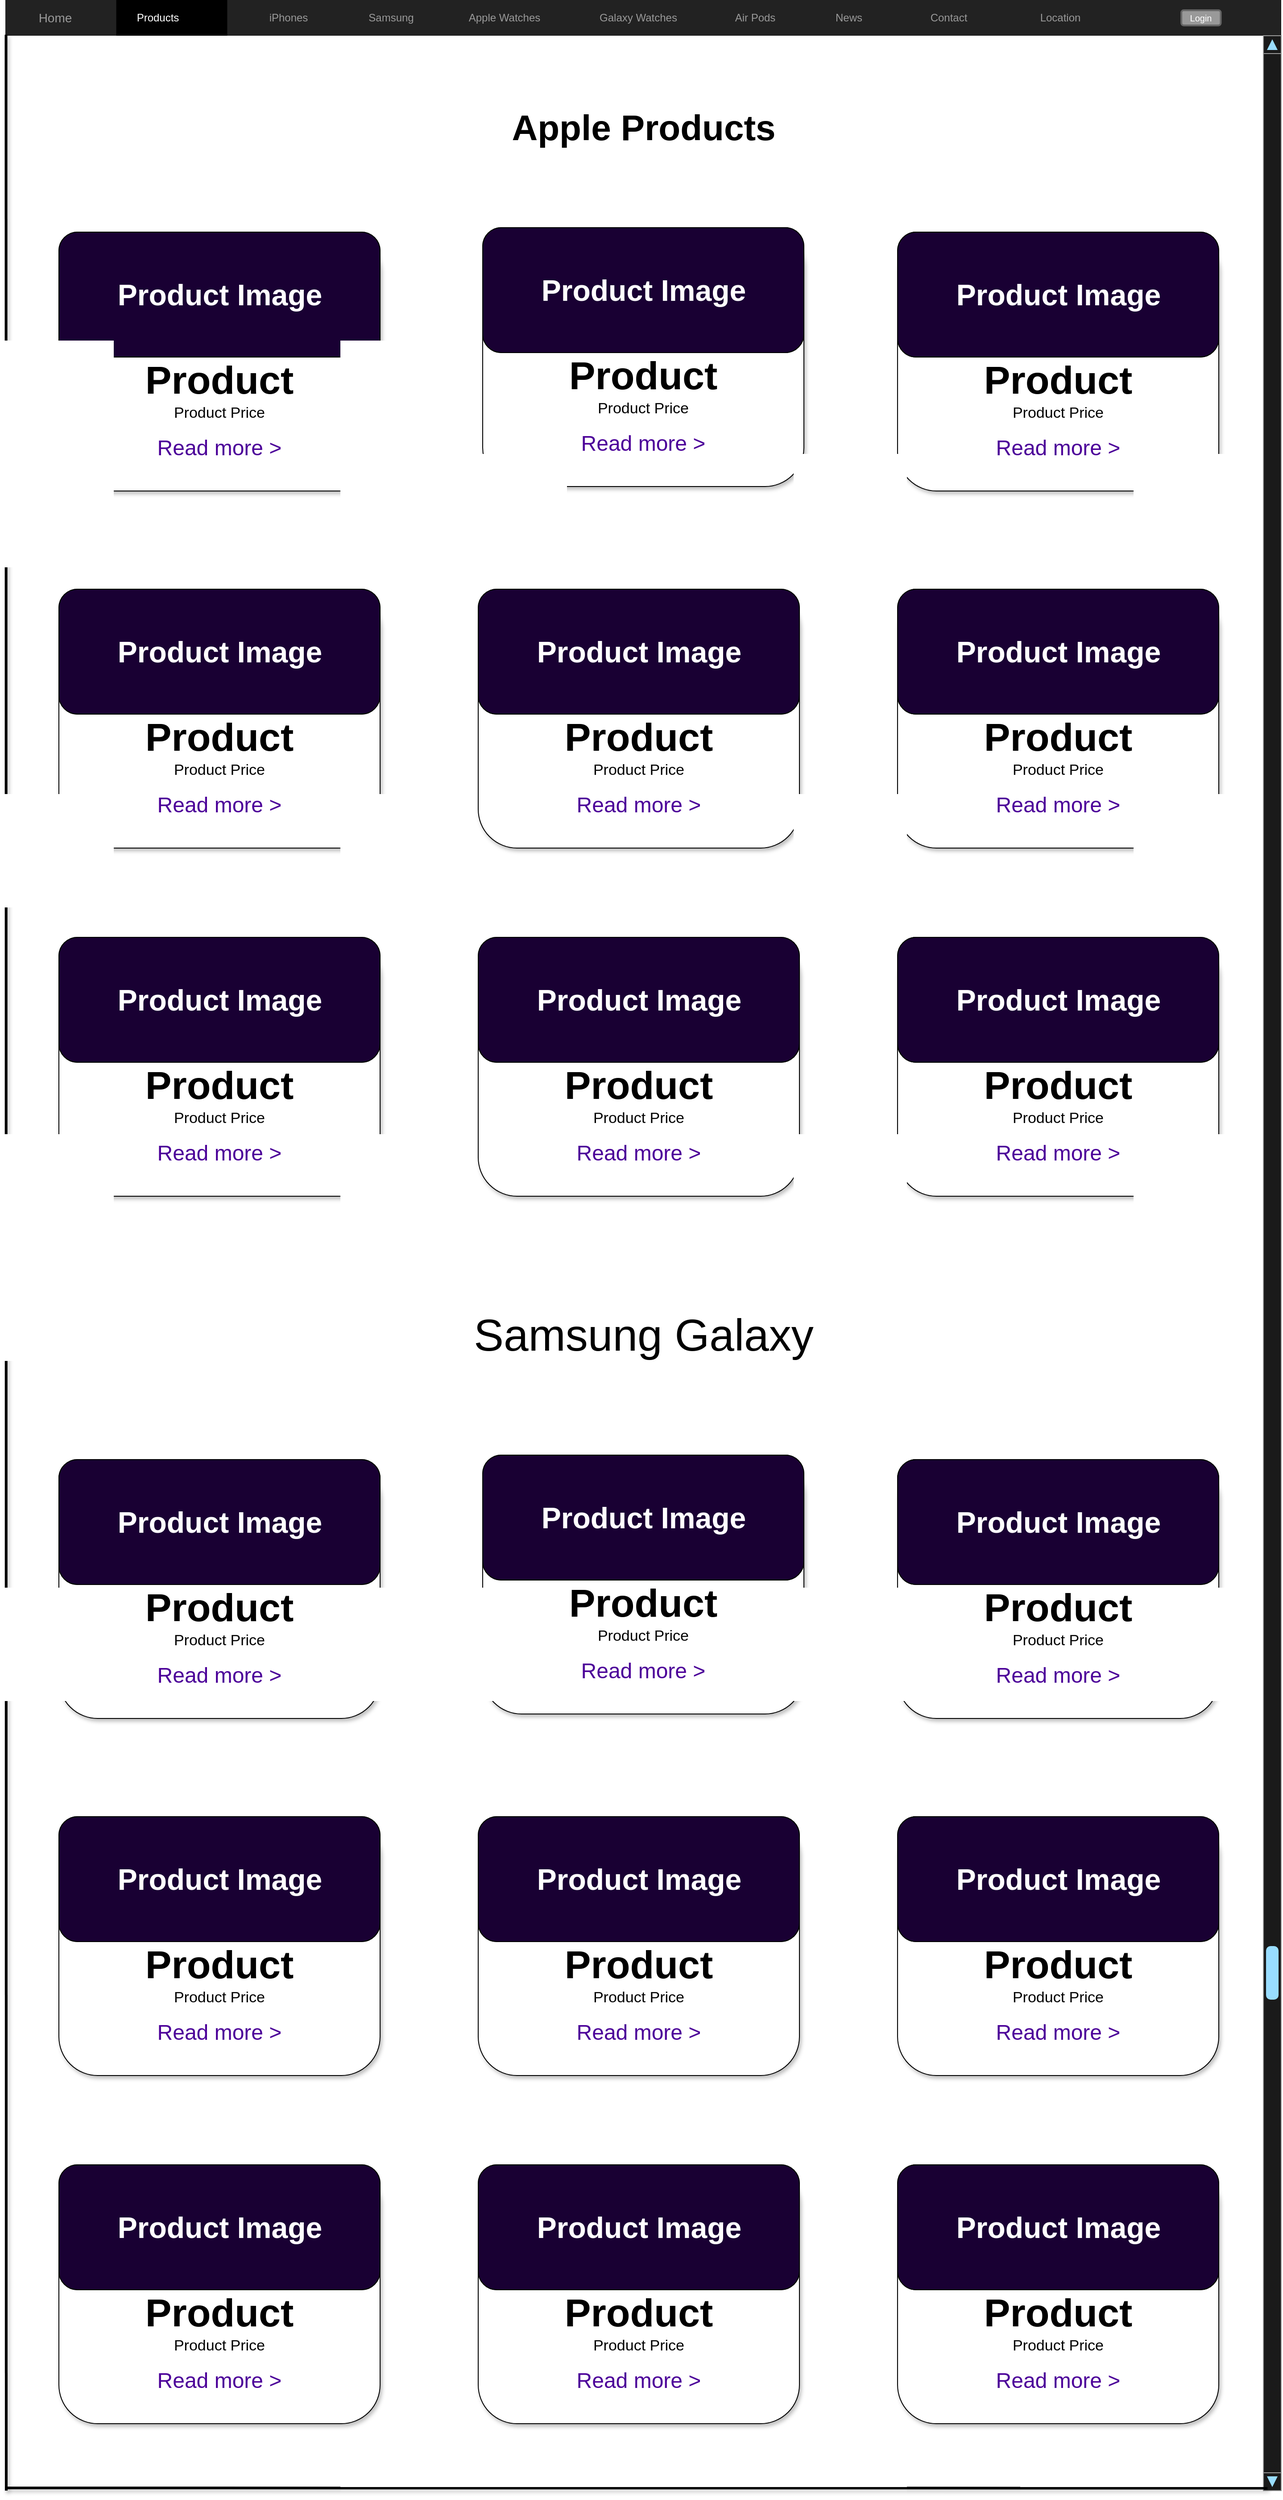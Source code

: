 <mxfile version="18.0.6" type="device"><diagram id="PxM-_tLd_h-HEiHkQ6Ys" name="Page-1"><mxGraphModel dx="5787" dy="2833" grid="1" gridSize="10" guides="1" tooltips="1" connect="1" arrows="1" fold="1" page="1" pageScale="1" pageWidth="1400" pageHeight="850" math="0" shadow="0"><root><mxCell id="0"/><mxCell id="1" parent="0"/><mxCell id="2igVmf5MapWqZTxQ6a3--1" value="" style="html=1;shadow=0;dashed=0;shape=mxgraph.bootstrap.rect;fillColor=#222222;strokeColor=none;whiteSpace=wrap;rounded=0;fontSize=12;fontColor=#000000;align=center;" parent="1" vertex="1"><mxGeometry x="20" y="10" width="1430" height="40" as="geometry"/></mxCell><mxCell id="2igVmf5MapWqZTxQ6a3--2" value="Home" style="html=1;shadow=0;dashed=0;fillColor=none;strokeColor=none;shape=mxgraph.bootstrap.rect;fontColor=#999999;fontSize=14;whiteSpace=wrap;" parent="2igVmf5MapWqZTxQ6a3--1" vertex="1"><mxGeometry width="111.913" height="40" as="geometry"/></mxCell><mxCell id="2igVmf5MapWqZTxQ6a3--6" value="Apple Watches" style="html=1;shadow=0;dashed=0;fillColor=none;strokeColor=none;shape=mxgraph.bootstrap.rect;fontColor=#999999;whiteSpace=wrap;" parent="2igVmf5MapWqZTxQ6a3--1" vertex="1"><mxGeometry x="497.391" width="125.125" height="40" as="geometry"/></mxCell><mxCell id="2igVmf5MapWqZTxQ6a3--7" value="Login" style="rounded=1;html=1;shadow=0;dashed=0;whiteSpace=wrap;fontSize=10;fillColor=#999999;align=center;strokeColor=#666666;fontColor=#ffffff;strokeWidth=2;" parent="2igVmf5MapWqZTxQ6a3--1" vertex="1"><mxGeometry x="1318.087" y="11.56" width="44.143" height="16.88" as="geometry"/></mxCell><mxCell id="2igVmf5MapWqZTxQ6a3--8" value="Products" style="html=1;shadow=0;dashed=0;shape=mxgraph.bootstrap.rect;fillColor=#000000;strokeColor=none;fontColor=#ffffff;spacingRight=30;whiteSpace=wrap;" parent="2igVmf5MapWqZTxQ6a3--1" vertex="1"><mxGeometry x="124.348" width="124.348" height="40" as="geometry"/></mxCell><mxCell id="2igVmf5MapWqZTxQ6a3--3" value="iPhones" style="html=1;shadow=0;dashed=0;fillColor=none;strokeColor=none;shape=mxgraph.bootstrap.rect;fontColor=#999999;spacingRight=30;whiteSpace=wrap;" parent="2igVmf5MapWqZTxQ6a3--1" vertex="1"><mxGeometry x="198.95" width="267.342" height="40" as="geometry"/></mxCell><mxCell id="2igVmf5MapWqZTxQ6a3--4" value="" style="html=1;shadow=0;dashed=0;shape=mxgraph.bootstrap.rrect;rSize=8;fillColor=#1A1A1A;strokeColor=none;fontColor=#ffffff;whiteSpace=wrap;" parent="2igVmf5MapWqZTxQ6a3--3" vertex="1"><mxGeometry x="1" y="0.5" width="7" height="6.5" relative="1" as="geometry"><mxPoint x="-47" y="-3" as="offset"/></mxGeometry></mxCell><mxCell id="2igVmf5MapWqZTxQ6a3--5" value="Samsung" style="html=1;shadow=0;dashed=0;fillColor=none;strokeColor=none;shape=mxgraph.bootstrap.rect;fontColor=#999999;whiteSpace=wrap;" parent="2igVmf5MapWqZTxQ6a3--3" vertex="1"><mxGeometry x="161.658" width="143" height="40" as="geometry"/></mxCell><mxCell id="2igVmf5MapWqZTxQ6a3--30" value="Galaxy Watches" style="html=1;shadow=0;dashed=0;fillColor=none;strokeColor=none;shape=mxgraph.bootstrap.rect;fontColor=#999999;whiteSpace=wrap;" parent="2igVmf5MapWqZTxQ6a3--1" vertex="1"><mxGeometry x="646.609" width="125.125" height="40" as="geometry"/></mxCell><mxCell id="2igVmf5MapWqZTxQ6a3--31" value="Air Pods" style="html=1;shadow=0;dashed=0;fillColor=none;strokeColor=none;shape=mxgraph.bootstrap.rect;fontColor=#999999;whiteSpace=wrap;" parent="2igVmf5MapWqZTxQ6a3--1" vertex="1"><mxGeometry x="777.572" width="125.125" height="40" as="geometry"/></mxCell><mxCell id="2igVmf5MapWqZTxQ6a3--32" value="News" style="html=1;shadow=0;dashed=0;fillColor=none;strokeColor=none;shape=mxgraph.bootstrap.rect;fontColor=#999999;whiteSpace=wrap;" parent="2igVmf5MapWqZTxQ6a3--1" vertex="1"><mxGeometry x="882.87" width="125.125" height="40" as="geometry"/></mxCell><mxCell id="2igVmf5MapWqZTxQ6a3--33" value="Contact" style="html=1;shadow=0;dashed=0;fillColor=none;strokeColor=none;shape=mxgraph.bootstrap.rect;fontColor=#999999;whiteSpace=wrap;" parent="2igVmf5MapWqZTxQ6a3--1" vertex="1"><mxGeometry x="994.783" width="125.125" height="40" as="geometry"/></mxCell><mxCell id="2igVmf5MapWqZTxQ6a3--34" value="Location" style="html=1;shadow=0;dashed=0;fillColor=none;strokeColor=none;shape=mxgraph.bootstrap.rect;fontColor=#999999;whiteSpace=wrap;" parent="2igVmf5MapWqZTxQ6a3--1" vertex="1"><mxGeometry x="1119.901" width="125.125" height="40" as="geometry"/></mxCell><mxCell id="2igVmf5MapWqZTxQ6a3--27" value="" style="verticalLabelPosition=bottom;shadow=0;dashed=0;align=center;html=1;verticalAlign=top;strokeWidth=1;shape=mxgraph.mockup.navigation.scrollBar;strokeColor=#999999;barPos=20;fillColor2=#99ddff;strokeColor2=none;direction=north;rounded=1;fontFamily=Times New Roman;fontSize=24;fontColor=#4C0099;fillColor=#1A1A1A;" parent="1" vertex="1"><mxGeometry x="1430" y="50" width="20" height="2750" as="geometry"/></mxCell><mxCell id="2igVmf5MapWqZTxQ6a3--28" value="" style="endArrow=none;html=1;entryX=0.007;entryY=0.971;entryDx=0;entryDy=0;entryPerimeter=0;rounded=0;shadow=1;strokeWidth=3;" parent="1" target="2igVmf5MapWqZTxQ6a3--2" edge="1"><mxGeometry width="50" height="50" relative="1" as="geometry"><mxPoint x="21" y="2800" as="sourcePoint"/><mxPoint x="670" y="420" as="targetPoint"/></mxGeometry></mxCell><mxCell id="2igVmf5MapWqZTxQ6a3--44" value="" style="group;fontSize=15;" parent="1" vertex="1" connectable="0"><mxGeometry x="80" y="270" width="580" height="290" as="geometry"/></mxCell><mxCell id="2igVmf5MapWqZTxQ6a3--45" value="&lt;font&gt;&lt;span style=&quot;font-size: 44px&quot;&gt;&lt;b&gt;&lt;br&gt;&lt;br&gt;Product&lt;br&gt;&lt;/b&gt;&lt;/span&gt;&lt;font style=&quot;font-size: 17px&quot;&gt;Product Price&lt;/font&gt;&lt;br&gt;&lt;font face=&quot;Times New Roman&quot;&gt;&lt;b&gt;&lt;br&gt;&lt;/b&gt;&lt;/font&gt;&lt;font color=&quot;#4c0099&quot; style=&quot;font-size: 24px&quot;&gt;Read more &amp;gt;&lt;/font&gt;&lt;br&gt;&lt;/font&gt;" style="rounded=1;whiteSpace=wrap;html=1;shadow=1;" parent="2igVmf5MapWqZTxQ6a3--44" vertex="1"><mxGeometry width="360" height="290" as="geometry"/></mxCell><mxCell id="2igVmf5MapWqZTxQ6a3--46" value="" style="rounded=1;whiteSpace=wrap;html=1;fontSize=17;fillColor=#190033;" parent="2igVmf5MapWqZTxQ6a3--44" vertex="1"><mxGeometry width="360" height="140" as="geometry"/></mxCell><mxCell id="2igVmf5MapWqZTxQ6a3--47" value="" style="group" parent="2igVmf5MapWqZTxQ6a3--44" vertex="1" connectable="0"><mxGeometry x="109.996" y="20.002" width="223.004" height="137.63" as="geometry"/></mxCell><mxCell id="2igVmf5MapWqZTxQ6a3--48" value="" style="rounded=0;whiteSpace=wrap;html=1;fontSize=17;fillColor=#FFFF00;rotation=90;strokeColor=none;" parent="2igVmf5MapWqZTxQ6a3--47" vertex="1"><mxGeometry x="-8.426" y="52.948" width="51.25" height="17.5" as="geometry"/></mxCell><mxCell id="2igVmf5MapWqZTxQ6a3--49" value="" style="shape=parallelogram;perimeter=parallelogramPerimeter;whiteSpace=wrap;html=1;fixedSize=1;fontSize=17;fillColor=#FFFF00;strokeColor=none;rotation=-15;" parent="2igVmf5MapWqZTxQ6a3--47" vertex="1"><mxGeometry x="11.744" y="64.238" width="50" height="20" as="geometry"/></mxCell><mxCell id="2igVmf5MapWqZTxQ6a3--50" value="" style="shape=parallelogram;perimeter=parallelogramPerimeter;whiteSpace=wrap;html=1;fixedSize=1;fontSize=17;fillColor=#FFFF00;strokeColor=none;rotation=-15;" parent="2igVmf5MapWqZTxQ6a3--47" vertex="1"><mxGeometry x="0.544" y="15.188" width="120" height="20" as="geometry"/></mxCell><mxCell id="2igVmf5MapWqZTxQ6a3--51" value="" style="shape=parallelogram;perimeter=parallelogramPerimeter;whiteSpace=wrap;html=1;fixedSize=1;fontSize=17;fillColor=#FFFF00;strokeColor=none;rotation=90;" parent="2igVmf5MapWqZTxQ6a3--47" vertex="1"><mxGeometry x="81.574" y="22.948" width="60" height="20" as="geometry"/></mxCell><mxCell id="2igVmf5MapWqZTxQ6a3--52" value="" style="shape=parallelogram;perimeter=parallelogramPerimeter;whiteSpace=wrap;html=1;fixedSize=1;fontSize=17;fillColor=#FFFF00;strokeColor=none;rotation=-15;" parent="2igVmf5MapWqZTxQ6a3--47" vertex="1"><mxGeometry x="71.57" y="44.242" width="60" height="20" as="geometry"/></mxCell><mxCell id="GyL3mGofABxonvWcNQF--5" value="" style="edgeStyle=orthogonalEdgeStyle;rounded=0;orthogonalLoop=1;jettySize=auto;html=1;" edge="1" parent="2igVmf5MapWqZTxQ6a3--47" source="2igVmf5MapWqZTxQ6a3--53" target="2igVmf5MapWqZTxQ6a3--51"><mxGeometry relative="1" as="geometry"/></mxCell><mxCell id="2igVmf5MapWqZTxQ6a3--53" value="" style="shape=parallelogram;perimeter=parallelogramPerimeter;whiteSpace=wrap;html=1;fixedSize=1;fontSize=17;fillColor=#FFFF00;strokeColor=none;rotation=-90;" parent="2igVmf5MapWqZTxQ6a3--47" vertex="1"><mxGeometry x="60.54" y="70.452" width="60" height="20" as="geometry"/></mxCell><mxCell id="GyL3mGofABxonvWcNQF--2" value="" style="rounded=1;whiteSpace=wrap;html=1;fontSize=17;fillColor=#190033;" vertex="1" parent="2igVmf5MapWqZTxQ6a3--44"><mxGeometry width="360" height="140" as="geometry"/></mxCell><mxCell id="GyL3mGofABxonvWcNQF--3" value="Product Image" style="text;html=1;align=center;verticalAlign=middle;resizable=0;points=[];autosize=1;strokeColor=none;fillColor=none;fontSize=33;fontStyle=1;fontColor=#FFFFFF;" vertex="1" parent="2igVmf5MapWqZTxQ6a3--44"><mxGeometry x="60" y="45" width="240" height="50" as="geometry"/></mxCell><mxCell id="2igVmf5MapWqZTxQ6a3--54" value="&lt;font style=&quot;font-size: 40px&quot;&gt;&lt;b&gt;Apple Products&lt;/b&gt;&lt;/font&gt;" style="text;html=1;resizable=0;autosize=1;align=center;verticalAlign=middle;points=[];fillColor=none;strokeColor=none;rounded=0;labelBackgroundColor=none;fontSize=63;fontColor=#000000;" parent="1" vertex="1"><mxGeometry x="580" y="100" width="310" height="90" as="geometry"/></mxCell><mxCell id="2igVmf5MapWqZTxQ6a3--95" value="" style="group" parent="1" vertex="1" connectable="0"><mxGeometry x="555" y="265" width="565" height="290" as="geometry"/></mxCell><mxCell id="2igVmf5MapWqZTxQ6a3--96" value="&lt;font&gt;&lt;span style=&quot;font-size: 44px&quot;&gt;&lt;b&gt;&lt;br&gt;&lt;br&gt;Product&lt;br&gt;&lt;/b&gt;&lt;/span&gt;&lt;font style=&quot;font-size: 17px&quot;&gt;Product Price&lt;/font&gt;&lt;br&gt;&lt;font face=&quot;Times New Roman&quot;&gt;&lt;b&gt;&lt;br&gt;&lt;/b&gt;&lt;/font&gt;&lt;font color=&quot;#4c0099&quot; style=&quot;font-size: 24px&quot;&gt;Read more &amp;gt;&lt;/font&gt;&lt;br&gt;&lt;/font&gt;" style="rounded=1;whiteSpace=wrap;html=1;shadow=1;" parent="2igVmf5MapWqZTxQ6a3--95" vertex="1"><mxGeometry width="360" height="290" as="geometry"/></mxCell><mxCell id="2igVmf5MapWqZTxQ6a3--97" value="" style="rounded=1;whiteSpace=wrap;html=1;fontSize=17;fillColor=#190033;" parent="2igVmf5MapWqZTxQ6a3--95" vertex="1"><mxGeometry width="360" height="140" as="geometry"/></mxCell><mxCell id="2igVmf5MapWqZTxQ6a3--98" value="" style="group" parent="2igVmf5MapWqZTxQ6a3--95" vertex="1" connectable="0"><mxGeometry x="109.996" y="20.002" width="133.136" height="110.452" as="geometry"/></mxCell><mxCell id="2igVmf5MapWqZTxQ6a3--99" value="" style="rounded=0;whiteSpace=wrap;html=1;fontSize=17;fillColor=#FFFF00;rotation=90;strokeColor=none;" parent="2igVmf5MapWqZTxQ6a3--98" vertex="1"><mxGeometry x="-8.426" y="52.948" width="51.25" height="17.5" as="geometry"/></mxCell><mxCell id="2igVmf5MapWqZTxQ6a3--100" value="" style="shape=parallelogram;perimeter=parallelogramPerimeter;whiteSpace=wrap;html=1;fixedSize=1;fontSize=17;fillColor=#FFFF00;strokeColor=none;rotation=-15;" parent="2igVmf5MapWqZTxQ6a3--98" vertex="1"><mxGeometry x="11.744" y="64.238" width="50" height="20" as="geometry"/></mxCell><mxCell id="2igVmf5MapWqZTxQ6a3--101" value="" style="shape=parallelogram;perimeter=parallelogramPerimeter;whiteSpace=wrap;html=1;fixedSize=1;fontSize=17;fillColor=#FFFF00;strokeColor=none;rotation=-15;" parent="2igVmf5MapWqZTxQ6a3--98" vertex="1"><mxGeometry x="0.544" y="15.188" width="120" height="20" as="geometry"/></mxCell><mxCell id="2igVmf5MapWqZTxQ6a3--102" value="" style="shape=parallelogram;perimeter=parallelogramPerimeter;whiteSpace=wrap;html=1;fixedSize=1;fontSize=17;fillColor=#FFFF00;strokeColor=none;rotation=90;" parent="2igVmf5MapWqZTxQ6a3--98" vertex="1"><mxGeometry x="81.574" y="22.948" width="60" height="20" as="geometry"/></mxCell><mxCell id="2igVmf5MapWqZTxQ6a3--103" value="" style="shape=parallelogram;perimeter=parallelogramPerimeter;whiteSpace=wrap;html=1;fixedSize=1;fontSize=17;fillColor=#FFFF00;strokeColor=none;rotation=-15;" parent="2igVmf5MapWqZTxQ6a3--98" vertex="1"><mxGeometry x="71.57" y="44.242" width="60" height="20" as="geometry"/></mxCell><mxCell id="2igVmf5MapWqZTxQ6a3--104" value="" style="shape=parallelogram;perimeter=parallelogramPerimeter;whiteSpace=wrap;html=1;fixedSize=1;fontSize=17;fillColor=#FFFF00;strokeColor=none;rotation=-90;" parent="2igVmf5MapWqZTxQ6a3--98" vertex="1"><mxGeometry x="60.54" y="70.452" width="60" height="20" as="geometry"/></mxCell><mxCell id="GyL3mGofABxonvWcNQF--6" value="" style="rounded=1;whiteSpace=wrap;html=1;fontSize=17;fillColor=#190033;" vertex="1" parent="2igVmf5MapWqZTxQ6a3--95"><mxGeometry width="360" height="140" as="geometry"/></mxCell><mxCell id="GyL3mGofABxonvWcNQF--7" value="Product Image" style="text;html=1;align=center;verticalAlign=middle;resizable=0;points=[];autosize=1;strokeColor=none;fillColor=none;fontSize=33;fontStyle=1;fontColor=#FFFFFF;" vertex="1" parent="2igVmf5MapWqZTxQ6a3--95"><mxGeometry x="60" y="45" width="240" height="50" as="geometry"/></mxCell><mxCell id="2igVmf5MapWqZTxQ6a3--105" value="" style="group" parent="1" vertex="1" connectable="0"><mxGeometry x="1020" y="270" width="360" height="290" as="geometry"/></mxCell><mxCell id="2igVmf5MapWqZTxQ6a3--106" value="&lt;font&gt;&lt;span style=&quot;font-size: 44px&quot;&gt;&lt;b&gt;&lt;br&gt;&lt;br&gt;Product&lt;br&gt;&lt;/b&gt;&lt;/span&gt;&lt;font style=&quot;font-size: 17px&quot;&gt;Product Price&lt;/font&gt;&lt;br&gt;&lt;font face=&quot;Times New Roman&quot;&gt;&lt;b&gt;&lt;br&gt;&lt;/b&gt;&lt;/font&gt;&lt;font color=&quot;#4c0099&quot; style=&quot;font-size: 24px&quot;&gt;Read more &amp;gt;&lt;/font&gt;&lt;br&gt;&lt;/font&gt;" style="rounded=1;whiteSpace=wrap;html=1;shadow=1;" parent="2igVmf5MapWqZTxQ6a3--105" vertex="1"><mxGeometry width="360" height="290" as="geometry"/></mxCell><mxCell id="2igVmf5MapWqZTxQ6a3--107" value="" style="rounded=1;whiteSpace=wrap;html=1;fontSize=17;fillColor=#190033;" parent="2igVmf5MapWqZTxQ6a3--105" vertex="1"><mxGeometry width="360" height="140" as="geometry"/></mxCell><mxCell id="2igVmf5MapWqZTxQ6a3--108" value="" style="group" parent="2igVmf5MapWqZTxQ6a3--105" vertex="1" connectable="0"><mxGeometry x="109.996" y="20.002" width="133.136" height="110.452" as="geometry"/></mxCell><mxCell id="2igVmf5MapWqZTxQ6a3--109" value="" style="rounded=0;whiteSpace=wrap;html=1;fontSize=17;fillColor=#FFFF00;rotation=90;strokeColor=none;" parent="2igVmf5MapWqZTxQ6a3--108" vertex="1"><mxGeometry x="-8.426" y="52.948" width="51.25" height="17.5" as="geometry"/></mxCell><mxCell id="2igVmf5MapWqZTxQ6a3--110" value="" style="shape=parallelogram;perimeter=parallelogramPerimeter;whiteSpace=wrap;html=1;fixedSize=1;fontSize=17;fillColor=#FFFF00;strokeColor=none;rotation=-15;" parent="2igVmf5MapWqZTxQ6a3--108" vertex="1"><mxGeometry x="11.744" y="64.238" width="50" height="20" as="geometry"/></mxCell><mxCell id="2igVmf5MapWqZTxQ6a3--111" value="" style="shape=parallelogram;perimeter=parallelogramPerimeter;whiteSpace=wrap;html=1;fixedSize=1;fontSize=17;fillColor=#FFFF00;strokeColor=none;rotation=-15;" parent="2igVmf5MapWqZTxQ6a3--108" vertex="1"><mxGeometry x="0.544" y="15.188" width="120" height="20" as="geometry"/></mxCell><mxCell id="2igVmf5MapWqZTxQ6a3--112" value="" style="shape=parallelogram;perimeter=parallelogramPerimeter;whiteSpace=wrap;html=1;fixedSize=1;fontSize=17;fillColor=#FFFF00;strokeColor=none;rotation=90;" parent="2igVmf5MapWqZTxQ6a3--108" vertex="1"><mxGeometry x="81.574" y="22.948" width="60" height="20" as="geometry"/></mxCell><mxCell id="2igVmf5MapWqZTxQ6a3--113" value="" style="shape=parallelogram;perimeter=parallelogramPerimeter;whiteSpace=wrap;html=1;fixedSize=1;fontSize=17;fillColor=#FFFF00;strokeColor=none;rotation=-15;" parent="2igVmf5MapWqZTxQ6a3--108" vertex="1"><mxGeometry x="71.57" y="44.242" width="60" height="20" as="geometry"/></mxCell><mxCell id="2igVmf5MapWqZTxQ6a3--114" value="" style="shape=parallelogram;perimeter=parallelogramPerimeter;whiteSpace=wrap;html=1;fixedSize=1;fontSize=17;fillColor=#FFFF00;strokeColor=none;rotation=-90;" parent="2igVmf5MapWqZTxQ6a3--108" vertex="1"><mxGeometry x="60.54" y="70.452" width="60" height="20" as="geometry"/></mxCell><mxCell id="GyL3mGofABxonvWcNQF--8" value="" style="rounded=1;whiteSpace=wrap;html=1;fontSize=17;fillColor=#190033;" vertex="1" parent="2igVmf5MapWqZTxQ6a3--105"><mxGeometry x="-5.462e-14" width="360" height="140" as="geometry"/></mxCell><mxCell id="GyL3mGofABxonvWcNQF--9" value="Product Image" style="text;html=1;align=center;verticalAlign=middle;resizable=0;points=[];autosize=1;strokeColor=none;fillColor=none;fontSize=33;fontStyle=1;fontColor=#FFFFFF;" vertex="1" parent="2igVmf5MapWqZTxQ6a3--105"><mxGeometry x="60.0" y="45" width="240" height="50" as="geometry"/></mxCell><mxCell id="2igVmf5MapWqZTxQ6a3--115" value="" style="group" parent="1" vertex="1" connectable="0"><mxGeometry x="80" y="670" width="360" height="290" as="geometry"/></mxCell><mxCell id="2igVmf5MapWqZTxQ6a3--116" value="&lt;font&gt;&lt;span style=&quot;font-size: 44px&quot;&gt;&lt;b&gt;&lt;br&gt;&lt;br&gt;Product&lt;br&gt;&lt;/b&gt;&lt;/span&gt;&lt;font style=&quot;font-size: 17px&quot;&gt;Product Price&lt;/font&gt;&lt;br&gt;&lt;font face=&quot;Times New Roman&quot;&gt;&lt;b&gt;&lt;br&gt;&lt;/b&gt;&lt;/font&gt;&lt;font color=&quot;#4c0099&quot; style=&quot;font-size: 24px&quot;&gt;Read more &amp;gt;&lt;/font&gt;&lt;br&gt;&lt;/font&gt;" style="rounded=1;whiteSpace=wrap;html=1;shadow=1;" parent="2igVmf5MapWqZTxQ6a3--115" vertex="1"><mxGeometry width="360" height="290" as="geometry"/></mxCell><mxCell id="2igVmf5MapWqZTxQ6a3--117" value="" style="rounded=1;whiteSpace=wrap;html=1;fontSize=17;fillColor=#190033;" parent="2igVmf5MapWqZTxQ6a3--115" vertex="1"><mxGeometry width="360" height="140" as="geometry"/></mxCell><mxCell id="2igVmf5MapWqZTxQ6a3--118" value="" style="group" parent="2igVmf5MapWqZTxQ6a3--115" vertex="1" connectable="0"><mxGeometry x="109.996" y="20.002" width="133.136" height="110.452" as="geometry"/></mxCell><mxCell id="2igVmf5MapWqZTxQ6a3--119" value="" style="rounded=0;whiteSpace=wrap;html=1;fontSize=17;fillColor=#FFFF00;rotation=90;strokeColor=none;" parent="2igVmf5MapWqZTxQ6a3--118" vertex="1"><mxGeometry x="-8.426" y="52.948" width="51.25" height="17.5" as="geometry"/></mxCell><mxCell id="2igVmf5MapWqZTxQ6a3--120" value="" style="shape=parallelogram;perimeter=parallelogramPerimeter;whiteSpace=wrap;html=1;fixedSize=1;fontSize=17;fillColor=#FFFF00;strokeColor=none;rotation=-15;" parent="2igVmf5MapWqZTxQ6a3--118" vertex="1"><mxGeometry x="11.744" y="64.238" width="50" height="20" as="geometry"/></mxCell><mxCell id="2igVmf5MapWqZTxQ6a3--121" value="" style="shape=parallelogram;perimeter=parallelogramPerimeter;whiteSpace=wrap;html=1;fixedSize=1;fontSize=17;fillColor=#FFFF00;strokeColor=none;rotation=-15;" parent="2igVmf5MapWqZTxQ6a3--118" vertex="1"><mxGeometry x="0.544" y="15.188" width="120" height="20" as="geometry"/></mxCell><mxCell id="2igVmf5MapWqZTxQ6a3--122" value="" style="shape=parallelogram;perimeter=parallelogramPerimeter;whiteSpace=wrap;html=1;fixedSize=1;fontSize=17;fillColor=#FFFF00;strokeColor=none;rotation=90;" parent="2igVmf5MapWqZTxQ6a3--118" vertex="1"><mxGeometry x="81.574" y="22.948" width="60" height="20" as="geometry"/></mxCell><mxCell id="2igVmf5MapWqZTxQ6a3--123" value="" style="shape=parallelogram;perimeter=parallelogramPerimeter;whiteSpace=wrap;html=1;fixedSize=1;fontSize=17;fillColor=#FFFF00;strokeColor=none;rotation=-15;" parent="2igVmf5MapWqZTxQ6a3--118" vertex="1"><mxGeometry x="71.57" y="44.242" width="60" height="20" as="geometry"/></mxCell><mxCell id="2igVmf5MapWqZTxQ6a3--124" value="" style="shape=parallelogram;perimeter=parallelogramPerimeter;whiteSpace=wrap;html=1;fixedSize=1;fontSize=17;fillColor=#FFFF00;strokeColor=none;rotation=-90;" parent="2igVmf5MapWqZTxQ6a3--118" vertex="1"><mxGeometry x="60.54" y="70.452" width="60" height="20" as="geometry"/></mxCell><mxCell id="GyL3mGofABxonvWcNQF--16" value="" style="rounded=1;whiteSpace=wrap;html=1;fontSize=17;fillColor=#190033;" vertex="1" parent="2igVmf5MapWqZTxQ6a3--115"><mxGeometry width="360" height="140" as="geometry"/></mxCell><mxCell id="GyL3mGofABxonvWcNQF--17" value="Product Image" style="text;html=1;align=center;verticalAlign=middle;resizable=0;points=[];autosize=1;strokeColor=none;fillColor=none;fontSize=33;fontStyle=1;fontColor=#FFFFFF;" vertex="1" parent="2igVmf5MapWqZTxQ6a3--115"><mxGeometry x="60" y="45" width="240" height="50" as="geometry"/></mxCell><mxCell id="2igVmf5MapWqZTxQ6a3--125" value="" style="group" parent="1" vertex="1" connectable="0"><mxGeometry x="550" y="670" width="410" height="290" as="geometry"/></mxCell><mxCell id="2igVmf5MapWqZTxQ6a3--126" value="&lt;font&gt;&lt;span style=&quot;font-size: 44px&quot;&gt;&lt;b&gt;&lt;br&gt;&lt;br&gt;Product&lt;br&gt;&lt;/b&gt;&lt;/span&gt;&lt;font style=&quot;font-size: 17px&quot;&gt;Product Price&lt;/font&gt;&lt;br&gt;&lt;font face=&quot;Times New Roman&quot;&gt;&lt;b&gt;&lt;br&gt;&lt;/b&gt;&lt;/font&gt;&lt;font color=&quot;#4c0099&quot; style=&quot;font-size: 24px&quot;&gt;Read more &amp;gt;&lt;/font&gt;&lt;br&gt;&lt;/font&gt;" style="rounded=1;whiteSpace=wrap;html=1;shadow=1;" parent="2igVmf5MapWqZTxQ6a3--125" vertex="1"><mxGeometry width="360" height="290" as="geometry"/></mxCell><mxCell id="2igVmf5MapWqZTxQ6a3--127" value="" style="rounded=1;whiteSpace=wrap;html=1;fontSize=17;fillColor=#190033;" parent="2igVmf5MapWqZTxQ6a3--125" vertex="1"><mxGeometry width="360" height="140" as="geometry"/></mxCell><mxCell id="2igVmf5MapWqZTxQ6a3--128" value="" style="group" parent="2igVmf5MapWqZTxQ6a3--125" vertex="1" connectable="0"><mxGeometry x="109.996" y="20.002" width="246.564" height="124.238" as="geometry"/></mxCell><mxCell id="2igVmf5MapWqZTxQ6a3--129" value="" style="rounded=0;whiteSpace=wrap;html=1;fontSize=17;fillColor=#FFFF00;rotation=90;strokeColor=none;" parent="2igVmf5MapWqZTxQ6a3--128" vertex="1"><mxGeometry x="-8.426" y="52.948" width="51.25" height="17.5" as="geometry"/></mxCell><mxCell id="2igVmf5MapWqZTxQ6a3--130" value="" style="shape=parallelogram;perimeter=parallelogramPerimeter;whiteSpace=wrap;html=1;fixedSize=1;fontSize=17;fillColor=#FFFF00;strokeColor=none;rotation=-15;" parent="2igVmf5MapWqZTxQ6a3--128" vertex="1"><mxGeometry x="11.744" y="64.238" width="50" height="20" as="geometry"/></mxCell><mxCell id="2igVmf5MapWqZTxQ6a3--131" value="" style="shape=parallelogram;perimeter=parallelogramPerimeter;whiteSpace=wrap;html=1;fixedSize=1;fontSize=17;fillColor=#FFFF00;strokeColor=none;rotation=-15;" parent="2igVmf5MapWqZTxQ6a3--128" vertex="1"><mxGeometry x="0.544" y="15.188" width="120" height="20" as="geometry"/></mxCell><mxCell id="2igVmf5MapWqZTxQ6a3--132" value="" style="shape=parallelogram;perimeter=parallelogramPerimeter;whiteSpace=wrap;html=1;fixedSize=1;fontSize=17;fillColor=#FFFF00;strokeColor=none;rotation=90;" parent="2igVmf5MapWqZTxQ6a3--128" vertex="1"><mxGeometry x="81.574" y="22.948" width="60" height="20" as="geometry"/></mxCell><mxCell id="2igVmf5MapWqZTxQ6a3--133" value="" style="shape=parallelogram;perimeter=parallelogramPerimeter;whiteSpace=wrap;html=1;fixedSize=1;fontSize=17;fillColor=#FFFF00;strokeColor=none;rotation=-15;" parent="2igVmf5MapWqZTxQ6a3--128" vertex="1"><mxGeometry x="71.57" y="44.242" width="60" height="20" as="geometry"/></mxCell><mxCell id="2igVmf5MapWqZTxQ6a3--134" value="" style="shape=parallelogram;perimeter=parallelogramPerimeter;whiteSpace=wrap;html=1;fixedSize=1;fontSize=17;fillColor=#FFFF00;strokeColor=none;rotation=-90;" parent="2igVmf5MapWqZTxQ6a3--128" vertex="1"><mxGeometry x="60.54" y="70.452" width="60" height="20" as="geometry"/></mxCell><mxCell id="GyL3mGofABxonvWcNQF--13" value="Product Image" style="text;html=1;align=center;verticalAlign=middle;resizable=0;points=[];autosize=1;strokeColor=none;fillColor=none;fontSize=33;fontStyle=1;fontColor=#FFFFFF;" vertex="1" parent="2igVmf5MapWqZTxQ6a3--128"><mxGeometry x="-53.436" y="29.238" width="240" height="50" as="geometry"/></mxCell><mxCell id="GyL3mGofABxonvWcNQF--14" value="" style="rounded=1;whiteSpace=wrap;html=1;fontSize=17;fillColor=#190033;" vertex="1" parent="2igVmf5MapWqZTxQ6a3--125"><mxGeometry width="360" height="140" as="geometry"/></mxCell><mxCell id="GyL3mGofABxonvWcNQF--15" value="Product Image" style="text;html=1;align=center;verticalAlign=middle;resizable=0;points=[];autosize=1;strokeColor=none;fillColor=none;fontSize=33;fontStyle=1;fontColor=#FFFFFF;" vertex="1" parent="2igVmf5MapWqZTxQ6a3--125"><mxGeometry x="60" y="45" width="240" height="50" as="geometry"/></mxCell><mxCell id="2igVmf5MapWqZTxQ6a3--135" value="" style="group" parent="1" vertex="1" connectable="0"><mxGeometry x="1020" y="670" width="360" height="290" as="geometry"/></mxCell><mxCell id="2igVmf5MapWqZTxQ6a3--136" value="&lt;font&gt;&lt;span style=&quot;font-size: 44px&quot;&gt;&lt;b&gt;&lt;br&gt;&lt;br&gt;Product&lt;br&gt;&lt;/b&gt;&lt;/span&gt;&lt;font style=&quot;font-size: 17px&quot;&gt;Product Price&lt;/font&gt;&lt;br&gt;&lt;font face=&quot;Times New Roman&quot;&gt;&lt;b&gt;&lt;br&gt;&lt;/b&gt;&lt;/font&gt;&lt;font color=&quot;#4c0099&quot; style=&quot;font-size: 24px&quot;&gt;Read more &amp;gt;&lt;/font&gt;&lt;br&gt;&lt;/font&gt;" style="rounded=1;whiteSpace=wrap;html=1;shadow=1;" parent="2igVmf5MapWqZTxQ6a3--135" vertex="1"><mxGeometry width="360" height="290" as="geometry"/></mxCell><mxCell id="2igVmf5MapWqZTxQ6a3--137" value="" style="rounded=1;whiteSpace=wrap;html=1;fontSize=17;fillColor=#190033;" parent="2igVmf5MapWqZTxQ6a3--135" vertex="1"><mxGeometry width="360" height="140" as="geometry"/></mxCell><mxCell id="2igVmf5MapWqZTxQ6a3--138" value="" style="group" parent="2igVmf5MapWqZTxQ6a3--135" vertex="1" connectable="0"><mxGeometry x="109.996" y="20.002" width="246.564" height="124.238" as="geometry"/></mxCell><mxCell id="2igVmf5MapWqZTxQ6a3--139" value="" style="rounded=0;whiteSpace=wrap;html=1;fontSize=17;fillColor=#FFFF00;rotation=90;strokeColor=none;" parent="2igVmf5MapWqZTxQ6a3--138" vertex="1"><mxGeometry x="-8.426" y="52.948" width="51.25" height="17.5" as="geometry"/></mxCell><mxCell id="2igVmf5MapWqZTxQ6a3--140" value="" style="shape=parallelogram;perimeter=parallelogramPerimeter;whiteSpace=wrap;html=1;fixedSize=1;fontSize=17;fillColor=#FFFF00;strokeColor=none;rotation=-15;" parent="2igVmf5MapWqZTxQ6a3--138" vertex="1"><mxGeometry x="11.744" y="64.238" width="50" height="20" as="geometry"/></mxCell><mxCell id="2igVmf5MapWqZTxQ6a3--141" value="" style="shape=parallelogram;perimeter=parallelogramPerimeter;whiteSpace=wrap;html=1;fixedSize=1;fontSize=17;fillColor=#FFFF00;strokeColor=none;rotation=-15;" parent="2igVmf5MapWqZTxQ6a3--138" vertex="1"><mxGeometry x="0.544" y="15.188" width="120" height="20" as="geometry"/></mxCell><mxCell id="2igVmf5MapWqZTxQ6a3--142" value="" style="shape=parallelogram;perimeter=parallelogramPerimeter;whiteSpace=wrap;html=1;fixedSize=1;fontSize=17;fillColor=#FFFF00;strokeColor=none;rotation=90;" parent="2igVmf5MapWqZTxQ6a3--138" vertex="1"><mxGeometry x="81.574" y="22.948" width="60" height="20" as="geometry"/></mxCell><mxCell id="2igVmf5MapWqZTxQ6a3--143" value="" style="shape=parallelogram;perimeter=parallelogramPerimeter;whiteSpace=wrap;html=1;fixedSize=1;fontSize=17;fillColor=#FFFF00;strokeColor=none;rotation=-15;" parent="2igVmf5MapWqZTxQ6a3--138" vertex="1"><mxGeometry x="71.57" y="44.242" width="60" height="20" as="geometry"/></mxCell><mxCell id="2igVmf5MapWqZTxQ6a3--144" value="" style="shape=parallelogram;perimeter=parallelogramPerimeter;whiteSpace=wrap;html=1;fixedSize=1;fontSize=17;fillColor=#FFFF00;strokeColor=none;rotation=-90;" parent="2igVmf5MapWqZTxQ6a3--138" vertex="1"><mxGeometry x="60.54" y="70.452" width="60" height="20" as="geometry"/></mxCell><mxCell id="GyL3mGofABxonvWcNQF--10" value="" style="rounded=1;whiteSpace=wrap;html=1;fontSize=17;fillColor=#190033;" vertex="1" parent="2igVmf5MapWqZTxQ6a3--135"><mxGeometry x="-5.684e-14" y="7.105e-15" width="360" height="140" as="geometry"/></mxCell><mxCell id="GyL3mGofABxonvWcNQF--11" value="Product Image" style="text;html=1;align=center;verticalAlign=middle;resizable=0;points=[];autosize=1;strokeColor=none;fillColor=none;fontSize=33;fontStyle=1;fontColor=#FFFFFF;" vertex="1" parent="2igVmf5MapWqZTxQ6a3--135"><mxGeometry x="60.0" y="45.0" width="240" height="50" as="geometry"/></mxCell><mxCell id="2igVmf5MapWqZTxQ6a3--145" value="" style="group" parent="1" vertex="1" connectable="0"><mxGeometry x="80" y="1060" width="380" height="290" as="geometry"/></mxCell><mxCell id="2igVmf5MapWqZTxQ6a3--146" value="&lt;font&gt;&lt;span style=&quot;font-size: 44px&quot;&gt;&lt;b&gt;&lt;br&gt;&lt;br&gt;Product&lt;br&gt;&lt;/b&gt;&lt;/span&gt;&lt;font style=&quot;font-size: 17px&quot;&gt;Product Price&lt;/font&gt;&lt;br&gt;&lt;font face=&quot;Times New Roman&quot;&gt;&lt;b&gt;&lt;br&gt;&lt;/b&gt;&lt;/font&gt;&lt;font color=&quot;#4c0099&quot; style=&quot;font-size: 24px&quot;&gt;Read more &amp;gt;&lt;/font&gt;&lt;br&gt;&lt;/font&gt;" style="rounded=1;whiteSpace=wrap;html=1;shadow=1;" parent="2igVmf5MapWqZTxQ6a3--145" vertex="1"><mxGeometry width="360" height="290" as="geometry"/></mxCell><mxCell id="2igVmf5MapWqZTxQ6a3--147" value="" style="rounded=1;whiteSpace=wrap;html=1;fontSize=17;fillColor=#190033;" parent="2igVmf5MapWqZTxQ6a3--145" vertex="1"><mxGeometry width="360" height="140" as="geometry"/></mxCell><mxCell id="2igVmf5MapWqZTxQ6a3--148" value="" style="group" parent="2igVmf5MapWqZTxQ6a3--145" vertex="1" connectable="0"><mxGeometry x="109.996" y="20.002" width="246.564" height="119.998" as="geometry"/></mxCell><mxCell id="2igVmf5MapWqZTxQ6a3--149" value="" style="rounded=0;whiteSpace=wrap;html=1;fontSize=17;fillColor=#FFFF00;rotation=90;strokeColor=none;" parent="2igVmf5MapWqZTxQ6a3--148" vertex="1"><mxGeometry x="-8.426" y="52.948" width="51.25" height="17.5" as="geometry"/></mxCell><mxCell id="2igVmf5MapWqZTxQ6a3--150" value="" style="shape=parallelogram;perimeter=parallelogramPerimeter;whiteSpace=wrap;html=1;fixedSize=1;fontSize=17;fillColor=#FFFF00;strokeColor=none;rotation=-15;" parent="2igVmf5MapWqZTxQ6a3--148" vertex="1"><mxGeometry x="11.744" y="64.238" width="50" height="20" as="geometry"/></mxCell><mxCell id="2igVmf5MapWqZTxQ6a3--151" value="" style="shape=parallelogram;perimeter=parallelogramPerimeter;whiteSpace=wrap;html=1;fixedSize=1;fontSize=17;fillColor=#FFFF00;strokeColor=none;rotation=-15;" parent="2igVmf5MapWqZTxQ6a3--148" vertex="1"><mxGeometry x="0.544" y="15.188" width="120" height="20" as="geometry"/></mxCell><mxCell id="2igVmf5MapWqZTxQ6a3--152" value="" style="shape=parallelogram;perimeter=parallelogramPerimeter;whiteSpace=wrap;html=1;fixedSize=1;fontSize=17;fillColor=#FFFF00;strokeColor=none;rotation=90;" parent="2igVmf5MapWqZTxQ6a3--148" vertex="1"><mxGeometry x="81.574" y="22.948" width="60" height="20" as="geometry"/></mxCell><mxCell id="2igVmf5MapWqZTxQ6a3--153" value="" style="shape=parallelogram;perimeter=parallelogramPerimeter;whiteSpace=wrap;html=1;fixedSize=1;fontSize=17;fillColor=#FFFF00;strokeColor=none;rotation=-15;" parent="2igVmf5MapWqZTxQ6a3--148" vertex="1"><mxGeometry x="71.57" y="44.242" width="60" height="20" as="geometry"/></mxCell><mxCell id="2igVmf5MapWqZTxQ6a3--154" value="" style="shape=parallelogram;perimeter=parallelogramPerimeter;whiteSpace=wrap;html=1;fixedSize=1;fontSize=17;fillColor=#FFFF00;strokeColor=none;rotation=-90;" parent="2igVmf5MapWqZTxQ6a3--148" vertex="1"><mxGeometry x="60.54" y="70.452" width="60" height="20" as="geometry"/></mxCell><mxCell id="GyL3mGofABxonvWcNQF--22" value="" style="rounded=1;whiteSpace=wrap;html=1;fontSize=17;fillColor=#190033;" vertex="1" parent="2igVmf5MapWqZTxQ6a3--145"><mxGeometry width="360" height="140" as="geometry"/></mxCell><mxCell id="GyL3mGofABxonvWcNQF--23" value="Product Image" style="text;html=1;align=center;verticalAlign=middle;resizable=0;points=[];autosize=1;strokeColor=none;fillColor=none;fontSize=33;fontStyle=1;fontColor=#FFFFFF;" vertex="1" parent="2igVmf5MapWqZTxQ6a3--145"><mxGeometry x="60" y="45" width="240" height="50" as="geometry"/></mxCell><mxCell id="2igVmf5MapWqZTxQ6a3--155" value="" style="group" parent="1" vertex="1" connectable="0"><mxGeometry x="550" y="1060" width="360" height="290" as="geometry"/></mxCell><mxCell id="2igVmf5MapWqZTxQ6a3--156" value="&lt;font&gt;&lt;span style=&quot;font-size: 44px&quot;&gt;&lt;b&gt;&lt;br&gt;&lt;br&gt;Product&lt;br&gt;&lt;/b&gt;&lt;/span&gt;&lt;font style=&quot;font-size: 17px&quot;&gt;Product Price&lt;/font&gt;&lt;br&gt;&lt;font face=&quot;Times New Roman&quot;&gt;&lt;b&gt;&lt;br&gt;&lt;/b&gt;&lt;/font&gt;&lt;font color=&quot;#4c0099&quot; style=&quot;font-size: 24px&quot;&gt;Read more &amp;gt;&lt;/font&gt;&lt;br&gt;&lt;/font&gt;" style="rounded=1;whiteSpace=wrap;html=1;shadow=1;" parent="2igVmf5MapWqZTxQ6a3--155" vertex="1"><mxGeometry width="360" height="290" as="geometry"/></mxCell><mxCell id="2igVmf5MapWqZTxQ6a3--157" value="" style="rounded=1;whiteSpace=wrap;html=1;fontSize=17;fillColor=#190033;" parent="2igVmf5MapWqZTxQ6a3--155" vertex="1"><mxGeometry width="360" height="140" as="geometry"/></mxCell><mxCell id="2igVmf5MapWqZTxQ6a3--158" value="" style="group" parent="2igVmf5MapWqZTxQ6a3--155" vertex="1" connectable="0"><mxGeometry x="109.996" y="20.002" width="133.136" height="110.452" as="geometry"/></mxCell><mxCell id="2igVmf5MapWqZTxQ6a3--159" value="" style="rounded=0;whiteSpace=wrap;html=1;fontSize=17;fillColor=#FFFF00;rotation=90;strokeColor=none;" parent="2igVmf5MapWqZTxQ6a3--158" vertex="1"><mxGeometry x="-8.426" y="52.948" width="51.25" height="17.5" as="geometry"/></mxCell><mxCell id="2igVmf5MapWqZTxQ6a3--160" value="" style="shape=parallelogram;perimeter=parallelogramPerimeter;whiteSpace=wrap;html=1;fixedSize=1;fontSize=17;fillColor=#FFFF00;strokeColor=none;rotation=-15;" parent="2igVmf5MapWqZTxQ6a3--158" vertex="1"><mxGeometry x="11.744" y="64.238" width="50" height="20" as="geometry"/></mxCell><mxCell id="2igVmf5MapWqZTxQ6a3--161" value="" style="shape=parallelogram;perimeter=parallelogramPerimeter;whiteSpace=wrap;html=1;fixedSize=1;fontSize=17;fillColor=#FFFF00;strokeColor=none;rotation=-15;" parent="2igVmf5MapWqZTxQ6a3--158" vertex="1"><mxGeometry x="0.544" y="15.188" width="120" height="20" as="geometry"/></mxCell><mxCell id="2igVmf5MapWqZTxQ6a3--162" value="" style="shape=parallelogram;perimeter=parallelogramPerimeter;whiteSpace=wrap;html=1;fixedSize=1;fontSize=17;fillColor=#FFFF00;strokeColor=none;rotation=90;" parent="2igVmf5MapWqZTxQ6a3--158" vertex="1"><mxGeometry x="81.574" y="22.948" width="60" height="20" as="geometry"/></mxCell><mxCell id="2igVmf5MapWqZTxQ6a3--163" value="" style="shape=parallelogram;perimeter=parallelogramPerimeter;whiteSpace=wrap;html=1;fixedSize=1;fontSize=17;fillColor=#FFFF00;strokeColor=none;rotation=-15;" parent="2igVmf5MapWqZTxQ6a3--158" vertex="1"><mxGeometry x="71.57" y="44.242" width="60" height="20" as="geometry"/></mxCell><mxCell id="2igVmf5MapWqZTxQ6a3--164" value="" style="shape=parallelogram;perimeter=parallelogramPerimeter;whiteSpace=wrap;html=1;fixedSize=1;fontSize=17;fillColor=#FFFF00;strokeColor=none;rotation=-90;" parent="2igVmf5MapWqZTxQ6a3--158" vertex="1"><mxGeometry x="60.54" y="70.452" width="60" height="20" as="geometry"/></mxCell><mxCell id="GyL3mGofABxonvWcNQF--18" value="" style="rounded=1;whiteSpace=wrap;html=1;fontSize=17;fillColor=#190033;" vertex="1" parent="2igVmf5MapWqZTxQ6a3--155"><mxGeometry y="4.619e-14" width="360" height="140" as="geometry"/></mxCell><mxCell id="GyL3mGofABxonvWcNQF--19" value="Product Image" style="text;html=1;align=center;verticalAlign=middle;resizable=0;points=[];autosize=1;strokeColor=none;fillColor=none;fontSize=33;fontStyle=1;fontColor=#FFFFFF;" vertex="1" parent="2igVmf5MapWqZTxQ6a3--155"><mxGeometry x="60" y="45.0" width="240" height="50" as="geometry"/></mxCell><mxCell id="2igVmf5MapWqZTxQ6a3--165" value="" style="group" parent="1" vertex="1" connectable="0"><mxGeometry x="1020" y="1060" width="360" height="290" as="geometry"/></mxCell><mxCell id="2igVmf5MapWqZTxQ6a3--166" value="&lt;font&gt;&lt;span style=&quot;font-size: 44px&quot;&gt;&lt;b&gt;&lt;br&gt;&lt;br&gt;Product&lt;br&gt;&lt;/b&gt;&lt;/span&gt;&lt;font style=&quot;font-size: 17px&quot;&gt;Product Price&lt;/font&gt;&lt;br&gt;&lt;font face=&quot;Times New Roman&quot;&gt;&lt;b&gt;&lt;br&gt;&lt;/b&gt;&lt;/font&gt;&lt;font color=&quot;#4c0099&quot; style=&quot;font-size: 24px&quot;&gt;Read more &amp;gt;&lt;/font&gt;&lt;br&gt;&lt;/font&gt;" style="rounded=1;whiteSpace=wrap;html=1;shadow=1;" parent="2igVmf5MapWqZTxQ6a3--165" vertex="1"><mxGeometry width="360" height="290" as="geometry"/></mxCell><mxCell id="2igVmf5MapWqZTxQ6a3--167" value="" style="rounded=1;whiteSpace=wrap;html=1;fontSize=17;fillColor=#190033;" parent="2igVmf5MapWqZTxQ6a3--165" vertex="1"><mxGeometry width="360" height="140" as="geometry"/></mxCell><mxCell id="2igVmf5MapWqZTxQ6a3--168" value="" style="group" parent="2igVmf5MapWqZTxQ6a3--165" vertex="1" connectable="0"><mxGeometry x="109.996" y="20.002" width="240.004" height="124.238" as="geometry"/></mxCell><mxCell id="2igVmf5MapWqZTxQ6a3--169" value="" style="rounded=0;whiteSpace=wrap;html=1;fontSize=17;fillColor=#FFFF00;rotation=90;strokeColor=none;" parent="2igVmf5MapWqZTxQ6a3--168" vertex="1"><mxGeometry x="-8.426" y="52.948" width="51.25" height="17.5" as="geometry"/></mxCell><mxCell id="2igVmf5MapWqZTxQ6a3--170" value="" style="shape=parallelogram;perimeter=parallelogramPerimeter;whiteSpace=wrap;html=1;fixedSize=1;fontSize=17;fillColor=#FFFF00;strokeColor=none;rotation=-15;" parent="2igVmf5MapWqZTxQ6a3--168" vertex="1"><mxGeometry x="11.744" y="64.238" width="50" height="20" as="geometry"/></mxCell><mxCell id="2igVmf5MapWqZTxQ6a3--171" value="" style="shape=parallelogram;perimeter=parallelogramPerimeter;whiteSpace=wrap;html=1;fixedSize=1;fontSize=17;fillColor=#FFFF00;strokeColor=none;rotation=-15;" parent="2igVmf5MapWqZTxQ6a3--168" vertex="1"><mxGeometry x="0.544" y="15.188" width="120" height="20" as="geometry"/></mxCell><mxCell id="2igVmf5MapWqZTxQ6a3--172" value="" style="shape=parallelogram;perimeter=parallelogramPerimeter;whiteSpace=wrap;html=1;fixedSize=1;fontSize=17;fillColor=#FFFF00;strokeColor=none;rotation=90;" parent="2igVmf5MapWqZTxQ6a3--168" vertex="1"><mxGeometry x="81.574" y="22.948" width="60" height="20" as="geometry"/></mxCell><mxCell id="2igVmf5MapWqZTxQ6a3--173" value="" style="shape=parallelogram;perimeter=parallelogramPerimeter;whiteSpace=wrap;html=1;fixedSize=1;fontSize=17;fillColor=#FFFF00;strokeColor=none;rotation=-15;" parent="2igVmf5MapWqZTxQ6a3--168" vertex="1"><mxGeometry x="71.57" y="44.242" width="60" height="20" as="geometry"/></mxCell><mxCell id="2igVmf5MapWqZTxQ6a3--174" value="" style="shape=parallelogram;perimeter=parallelogramPerimeter;whiteSpace=wrap;html=1;fixedSize=1;fontSize=17;fillColor=#FFFF00;strokeColor=none;rotation=-90;" parent="2igVmf5MapWqZTxQ6a3--168" vertex="1"><mxGeometry x="60.54" y="70.452" width="60" height="20" as="geometry"/></mxCell><mxCell id="GyL3mGofABxonvWcNQF--20" value="" style="rounded=1;whiteSpace=wrap;html=1;fontSize=17;fillColor=#190033;" vertex="1" parent="2igVmf5MapWqZTxQ6a3--165"><mxGeometry y="7.105e-15" width="360" height="140" as="geometry"/></mxCell><mxCell id="GyL3mGofABxonvWcNQF--21" value="Product Image" style="text;html=1;align=center;verticalAlign=middle;resizable=0;points=[];autosize=1;strokeColor=none;fillColor=none;fontSize=33;fontStyle=1;fontColor=#FFFFFF;" vertex="1" parent="2igVmf5MapWqZTxQ6a3--165"><mxGeometry x="60" y="45.0" width="240" height="50" as="geometry"/></mxCell><mxCell id="2igVmf5MapWqZTxQ6a3--175" value="Samsung Galaxy" style="text;html=1;resizable=0;autosize=1;align=center;verticalAlign=middle;points=[];fillColor=none;strokeColor=none;rounded=0;fontSize=50;labelBackgroundColor=#FFFFFF;" parent="1" vertex="1"><mxGeometry x="535" y="1470" width="400" height="70" as="geometry"/></mxCell><mxCell id="2igVmf5MapWqZTxQ6a3--266" value="" style="endArrow=none;html=1;rounded=0;shadow=1;strokeWidth=3;entryX=0.001;entryY=0.233;entryDx=0;entryDy=0;entryPerimeter=0;" parent="1" target="2igVmf5MapWqZTxQ6a3--27" edge="1"><mxGeometry width="50" height="50" relative="1" as="geometry"><mxPoint x="20" y="2797" as="sourcePoint"/><mxPoint x="1360" y="2798.333" as="targetPoint"/></mxGeometry></mxCell><mxCell id="GyL3mGofABxonvWcNQF--134" value="" style="group;fontSize=15;" vertex="1" connectable="0" parent="1"><mxGeometry x="80" y="1645" width="580" height="290" as="geometry"/></mxCell><mxCell id="GyL3mGofABxonvWcNQF--135" value="&lt;font&gt;&lt;span style=&quot;font-size: 44px&quot;&gt;&lt;b&gt;&lt;br&gt;&lt;br&gt;Product&lt;br&gt;&lt;/b&gt;&lt;/span&gt;&lt;font style=&quot;font-size: 17px&quot;&gt;Product Price&lt;/font&gt;&lt;br&gt;&lt;font face=&quot;Times New Roman&quot;&gt;&lt;b&gt;&lt;br&gt;&lt;/b&gt;&lt;/font&gt;&lt;font color=&quot;#4c0099&quot; style=&quot;font-size: 24px&quot;&gt;Read more &amp;gt;&lt;/font&gt;&lt;br&gt;&lt;/font&gt;" style="rounded=1;whiteSpace=wrap;html=1;shadow=1;" vertex="1" parent="GyL3mGofABxonvWcNQF--134"><mxGeometry width="360" height="290" as="geometry"/></mxCell><mxCell id="GyL3mGofABxonvWcNQF--136" value="" style="rounded=1;whiteSpace=wrap;html=1;fontSize=17;fillColor=#190033;" vertex="1" parent="GyL3mGofABxonvWcNQF--134"><mxGeometry width="360" height="140" as="geometry"/></mxCell><mxCell id="GyL3mGofABxonvWcNQF--137" value="" style="group" vertex="1" connectable="0" parent="GyL3mGofABxonvWcNQF--134"><mxGeometry x="109.996" y="20.002" width="223.004" height="137.63" as="geometry"/></mxCell><mxCell id="GyL3mGofABxonvWcNQF--138" value="" style="rounded=0;whiteSpace=wrap;html=1;fontSize=17;fillColor=#FFFF00;rotation=90;strokeColor=none;" vertex="1" parent="GyL3mGofABxonvWcNQF--137"><mxGeometry x="-8.426" y="52.948" width="51.25" height="17.5" as="geometry"/></mxCell><mxCell id="GyL3mGofABxonvWcNQF--139" value="" style="shape=parallelogram;perimeter=parallelogramPerimeter;whiteSpace=wrap;html=1;fixedSize=1;fontSize=17;fillColor=#FFFF00;strokeColor=none;rotation=-15;" vertex="1" parent="GyL3mGofABxonvWcNQF--137"><mxGeometry x="11.744" y="64.238" width="50" height="20" as="geometry"/></mxCell><mxCell id="GyL3mGofABxonvWcNQF--140" value="" style="shape=parallelogram;perimeter=parallelogramPerimeter;whiteSpace=wrap;html=1;fixedSize=1;fontSize=17;fillColor=#FFFF00;strokeColor=none;rotation=-15;" vertex="1" parent="GyL3mGofABxonvWcNQF--137"><mxGeometry x="0.544" y="15.188" width="120" height="20" as="geometry"/></mxCell><mxCell id="GyL3mGofABxonvWcNQF--141" value="" style="shape=parallelogram;perimeter=parallelogramPerimeter;whiteSpace=wrap;html=1;fixedSize=1;fontSize=17;fillColor=#FFFF00;strokeColor=none;rotation=90;" vertex="1" parent="GyL3mGofABxonvWcNQF--137"><mxGeometry x="81.574" y="22.948" width="60" height="20" as="geometry"/></mxCell><mxCell id="GyL3mGofABxonvWcNQF--142" value="" style="shape=parallelogram;perimeter=parallelogramPerimeter;whiteSpace=wrap;html=1;fixedSize=1;fontSize=17;fillColor=#FFFF00;strokeColor=none;rotation=-15;" vertex="1" parent="GyL3mGofABxonvWcNQF--137"><mxGeometry x="71.57" y="44.242" width="60" height="20" as="geometry"/></mxCell><mxCell id="GyL3mGofABxonvWcNQF--143" value="" style="edgeStyle=orthogonalEdgeStyle;rounded=0;orthogonalLoop=1;jettySize=auto;html=1;" edge="1" parent="GyL3mGofABxonvWcNQF--137" source="GyL3mGofABxonvWcNQF--144" target="GyL3mGofABxonvWcNQF--141"><mxGeometry relative="1" as="geometry"/></mxCell><mxCell id="GyL3mGofABxonvWcNQF--144" value="" style="shape=parallelogram;perimeter=parallelogramPerimeter;whiteSpace=wrap;html=1;fixedSize=1;fontSize=17;fillColor=#FFFF00;strokeColor=none;rotation=-90;" vertex="1" parent="GyL3mGofABxonvWcNQF--137"><mxGeometry x="60.54" y="70.452" width="60" height="20" as="geometry"/></mxCell><mxCell id="GyL3mGofABxonvWcNQF--145" value="" style="rounded=1;whiteSpace=wrap;html=1;fontSize=17;fillColor=#190033;" vertex="1" parent="GyL3mGofABxonvWcNQF--134"><mxGeometry width="360" height="140" as="geometry"/></mxCell><mxCell id="GyL3mGofABxonvWcNQF--146" value="Product Image" style="text;html=1;align=center;verticalAlign=middle;resizable=0;points=[];autosize=1;strokeColor=none;fillColor=none;fontSize=33;fontStyle=1;fontColor=#FFFFFF;" vertex="1" parent="GyL3mGofABxonvWcNQF--134"><mxGeometry x="60" y="45" width="240" height="50" as="geometry"/></mxCell><mxCell id="GyL3mGofABxonvWcNQF--147" value="" style="group" vertex="1" connectable="0" parent="1"><mxGeometry x="555" y="1640" width="565" height="290" as="geometry"/></mxCell><mxCell id="GyL3mGofABxonvWcNQF--148" value="&lt;font&gt;&lt;span style=&quot;font-size: 44px&quot;&gt;&lt;b&gt;&lt;br&gt;&lt;br&gt;Product&lt;br&gt;&lt;/b&gt;&lt;/span&gt;&lt;font style=&quot;font-size: 17px&quot;&gt;Product Price&lt;/font&gt;&lt;br&gt;&lt;font face=&quot;Times New Roman&quot;&gt;&lt;b&gt;&lt;br&gt;&lt;/b&gt;&lt;/font&gt;&lt;font color=&quot;#4c0099&quot; style=&quot;font-size: 24px&quot;&gt;Read more &amp;gt;&lt;/font&gt;&lt;br&gt;&lt;/font&gt;" style="rounded=1;whiteSpace=wrap;html=1;shadow=1;" vertex="1" parent="GyL3mGofABxonvWcNQF--147"><mxGeometry width="360" height="290" as="geometry"/></mxCell><mxCell id="GyL3mGofABxonvWcNQF--149" value="" style="rounded=1;whiteSpace=wrap;html=1;fontSize=17;fillColor=#190033;" vertex="1" parent="GyL3mGofABxonvWcNQF--147"><mxGeometry width="360" height="140" as="geometry"/></mxCell><mxCell id="GyL3mGofABxonvWcNQF--150" value="" style="group" vertex="1" connectable="0" parent="GyL3mGofABxonvWcNQF--147"><mxGeometry x="109.996" y="20.002" width="133.136" height="110.452" as="geometry"/></mxCell><mxCell id="GyL3mGofABxonvWcNQF--151" value="" style="rounded=0;whiteSpace=wrap;html=1;fontSize=17;fillColor=#FFFF00;rotation=90;strokeColor=none;" vertex="1" parent="GyL3mGofABxonvWcNQF--150"><mxGeometry x="-8.426" y="52.948" width="51.25" height="17.5" as="geometry"/></mxCell><mxCell id="GyL3mGofABxonvWcNQF--152" value="" style="shape=parallelogram;perimeter=parallelogramPerimeter;whiteSpace=wrap;html=1;fixedSize=1;fontSize=17;fillColor=#FFFF00;strokeColor=none;rotation=-15;" vertex="1" parent="GyL3mGofABxonvWcNQF--150"><mxGeometry x="11.744" y="64.238" width="50" height="20" as="geometry"/></mxCell><mxCell id="GyL3mGofABxonvWcNQF--153" value="" style="shape=parallelogram;perimeter=parallelogramPerimeter;whiteSpace=wrap;html=1;fixedSize=1;fontSize=17;fillColor=#FFFF00;strokeColor=none;rotation=-15;" vertex="1" parent="GyL3mGofABxonvWcNQF--150"><mxGeometry x="0.544" y="15.188" width="120" height="20" as="geometry"/></mxCell><mxCell id="GyL3mGofABxonvWcNQF--154" value="" style="shape=parallelogram;perimeter=parallelogramPerimeter;whiteSpace=wrap;html=1;fixedSize=1;fontSize=17;fillColor=#FFFF00;strokeColor=none;rotation=90;" vertex="1" parent="GyL3mGofABxonvWcNQF--150"><mxGeometry x="81.574" y="22.948" width="60" height="20" as="geometry"/></mxCell><mxCell id="GyL3mGofABxonvWcNQF--155" value="" style="shape=parallelogram;perimeter=parallelogramPerimeter;whiteSpace=wrap;html=1;fixedSize=1;fontSize=17;fillColor=#FFFF00;strokeColor=none;rotation=-15;" vertex="1" parent="GyL3mGofABxonvWcNQF--150"><mxGeometry x="71.57" y="44.242" width="60" height="20" as="geometry"/></mxCell><mxCell id="GyL3mGofABxonvWcNQF--156" value="" style="shape=parallelogram;perimeter=parallelogramPerimeter;whiteSpace=wrap;html=1;fixedSize=1;fontSize=17;fillColor=#FFFF00;strokeColor=none;rotation=-90;" vertex="1" parent="GyL3mGofABxonvWcNQF--150"><mxGeometry x="60.54" y="70.452" width="60" height="20" as="geometry"/></mxCell><mxCell id="GyL3mGofABxonvWcNQF--157" value="" style="rounded=1;whiteSpace=wrap;html=1;fontSize=17;fillColor=#190033;" vertex="1" parent="GyL3mGofABxonvWcNQF--147"><mxGeometry width="360" height="140" as="geometry"/></mxCell><mxCell id="GyL3mGofABxonvWcNQF--158" value="Product Image" style="text;html=1;align=center;verticalAlign=middle;resizable=0;points=[];autosize=1;strokeColor=none;fillColor=none;fontSize=33;fontStyle=1;fontColor=#FFFFFF;" vertex="1" parent="GyL3mGofABxonvWcNQF--147"><mxGeometry x="60" y="45" width="240" height="50" as="geometry"/></mxCell><mxCell id="GyL3mGofABxonvWcNQF--159" value="" style="group" vertex="1" connectable="0" parent="1"><mxGeometry x="1020" y="1645" width="360" height="290" as="geometry"/></mxCell><mxCell id="GyL3mGofABxonvWcNQF--160" value="&lt;font&gt;&lt;span style=&quot;font-size: 44px&quot;&gt;&lt;b&gt;&lt;br&gt;&lt;br&gt;Product&lt;br&gt;&lt;/b&gt;&lt;/span&gt;&lt;font style=&quot;font-size: 17px&quot;&gt;Product Price&lt;/font&gt;&lt;br&gt;&lt;font face=&quot;Times New Roman&quot;&gt;&lt;b&gt;&lt;br&gt;&lt;/b&gt;&lt;/font&gt;&lt;font color=&quot;#4c0099&quot; style=&quot;font-size: 24px&quot;&gt;Read more &amp;gt;&lt;/font&gt;&lt;br&gt;&lt;/font&gt;" style="rounded=1;whiteSpace=wrap;html=1;shadow=1;" vertex="1" parent="GyL3mGofABxonvWcNQF--159"><mxGeometry width="360" height="290" as="geometry"/></mxCell><mxCell id="GyL3mGofABxonvWcNQF--161" value="" style="rounded=1;whiteSpace=wrap;html=1;fontSize=17;fillColor=#190033;" vertex="1" parent="GyL3mGofABxonvWcNQF--159"><mxGeometry width="360" height="140" as="geometry"/></mxCell><mxCell id="GyL3mGofABxonvWcNQF--162" value="" style="group" vertex="1" connectable="0" parent="GyL3mGofABxonvWcNQF--159"><mxGeometry x="109.996" y="20.002" width="133.136" height="110.452" as="geometry"/></mxCell><mxCell id="GyL3mGofABxonvWcNQF--163" value="" style="rounded=0;whiteSpace=wrap;html=1;fontSize=17;fillColor=#FFFF00;rotation=90;strokeColor=none;" vertex="1" parent="GyL3mGofABxonvWcNQF--162"><mxGeometry x="-8.426" y="52.948" width="51.25" height="17.5" as="geometry"/></mxCell><mxCell id="GyL3mGofABxonvWcNQF--164" value="" style="shape=parallelogram;perimeter=parallelogramPerimeter;whiteSpace=wrap;html=1;fixedSize=1;fontSize=17;fillColor=#FFFF00;strokeColor=none;rotation=-15;" vertex="1" parent="GyL3mGofABxonvWcNQF--162"><mxGeometry x="11.744" y="64.238" width="50" height="20" as="geometry"/></mxCell><mxCell id="GyL3mGofABxonvWcNQF--165" value="" style="shape=parallelogram;perimeter=parallelogramPerimeter;whiteSpace=wrap;html=1;fixedSize=1;fontSize=17;fillColor=#FFFF00;strokeColor=none;rotation=-15;" vertex="1" parent="GyL3mGofABxonvWcNQF--162"><mxGeometry x="0.544" y="15.188" width="120" height="20" as="geometry"/></mxCell><mxCell id="GyL3mGofABxonvWcNQF--166" value="" style="shape=parallelogram;perimeter=parallelogramPerimeter;whiteSpace=wrap;html=1;fixedSize=1;fontSize=17;fillColor=#FFFF00;strokeColor=none;rotation=90;" vertex="1" parent="GyL3mGofABxonvWcNQF--162"><mxGeometry x="81.574" y="22.948" width="60" height="20" as="geometry"/></mxCell><mxCell id="GyL3mGofABxonvWcNQF--167" value="" style="shape=parallelogram;perimeter=parallelogramPerimeter;whiteSpace=wrap;html=1;fixedSize=1;fontSize=17;fillColor=#FFFF00;strokeColor=none;rotation=-15;" vertex="1" parent="GyL3mGofABxonvWcNQF--162"><mxGeometry x="71.57" y="44.242" width="60" height="20" as="geometry"/></mxCell><mxCell id="GyL3mGofABxonvWcNQF--168" value="" style="shape=parallelogram;perimeter=parallelogramPerimeter;whiteSpace=wrap;html=1;fixedSize=1;fontSize=17;fillColor=#FFFF00;strokeColor=none;rotation=-90;" vertex="1" parent="GyL3mGofABxonvWcNQF--162"><mxGeometry x="60.54" y="70.452" width="60" height="20" as="geometry"/></mxCell><mxCell id="GyL3mGofABxonvWcNQF--169" value="" style="rounded=1;whiteSpace=wrap;html=1;fontSize=17;fillColor=#190033;" vertex="1" parent="GyL3mGofABxonvWcNQF--159"><mxGeometry x="-5.462e-14" width="360" height="140" as="geometry"/></mxCell><mxCell id="GyL3mGofABxonvWcNQF--170" value="Product Image" style="text;html=1;align=center;verticalAlign=middle;resizable=0;points=[];autosize=1;strokeColor=none;fillColor=none;fontSize=33;fontStyle=1;fontColor=#FFFFFF;" vertex="1" parent="GyL3mGofABxonvWcNQF--159"><mxGeometry x="60.0" y="45" width="240" height="50" as="geometry"/></mxCell><mxCell id="GyL3mGofABxonvWcNQF--171" value="" style="group" vertex="1" connectable="0" parent="1"><mxGeometry x="80" y="2045" width="360" height="290" as="geometry"/></mxCell><mxCell id="GyL3mGofABxonvWcNQF--172" value="&lt;font&gt;&lt;span style=&quot;font-size: 44px&quot;&gt;&lt;b&gt;&lt;br&gt;&lt;br&gt;Product&lt;br&gt;&lt;/b&gt;&lt;/span&gt;&lt;font style=&quot;font-size: 17px&quot;&gt;Product Price&lt;/font&gt;&lt;br&gt;&lt;font face=&quot;Times New Roman&quot;&gt;&lt;b&gt;&lt;br&gt;&lt;/b&gt;&lt;/font&gt;&lt;font color=&quot;#4c0099&quot; style=&quot;font-size: 24px&quot;&gt;Read more &amp;gt;&lt;/font&gt;&lt;br&gt;&lt;/font&gt;" style="rounded=1;whiteSpace=wrap;html=1;shadow=1;" vertex="1" parent="GyL3mGofABxonvWcNQF--171"><mxGeometry width="360" height="290" as="geometry"/></mxCell><mxCell id="GyL3mGofABxonvWcNQF--173" value="" style="rounded=1;whiteSpace=wrap;html=1;fontSize=17;fillColor=#190033;" vertex="1" parent="GyL3mGofABxonvWcNQF--171"><mxGeometry width="360" height="140" as="geometry"/></mxCell><mxCell id="GyL3mGofABxonvWcNQF--174" value="" style="group" vertex="1" connectable="0" parent="GyL3mGofABxonvWcNQF--171"><mxGeometry x="109.996" y="20.002" width="133.136" height="110.452" as="geometry"/></mxCell><mxCell id="GyL3mGofABxonvWcNQF--175" value="" style="rounded=0;whiteSpace=wrap;html=1;fontSize=17;fillColor=#FFFF00;rotation=90;strokeColor=none;" vertex="1" parent="GyL3mGofABxonvWcNQF--174"><mxGeometry x="-8.426" y="52.948" width="51.25" height="17.5" as="geometry"/></mxCell><mxCell id="GyL3mGofABxonvWcNQF--176" value="" style="shape=parallelogram;perimeter=parallelogramPerimeter;whiteSpace=wrap;html=1;fixedSize=1;fontSize=17;fillColor=#FFFF00;strokeColor=none;rotation=-15;" vertex="1" parent="GyL3mGofABxonvWcNQF--174"><mxGeometry x="11.744" y="64.238" width="50" height="20" as="geometry"/></mxCell><mxCell id="GyL3mGofABxonvWcNQF--177" value="" style="shape=parallelogram;perimeter=parallelogramPerimeter;whiteSpace=wrap;html=1;fixedSize=1;fontSize=17;fillColor=#FFFF00;strokeColor=none;rotation=-15;" vertex="1" parent="GyL3mGofABxonvWcNQF--174"><mxGeometry x="0.544" y="15.188" width="120" height="20" as="geometry"/></mxCell><mxCell id="GyL3mGofABxonvWcNQF--178" value="" style="shape=parallelogram;perimeter=parallelogramPerimeter;whiteSpace=wrap;html=1;fixedSize=1;fontSize=17;fillColor=#FFFF00;strokeColor=none;rotation=90;" vertex="1" parent="GyL3mGofABxonvWcNQF--174"><mxGeometry x="81.574" y="22.948" width="60" height="20" as="geometry"/></mxCell><mxCell id="GyL3mGofABxonvWcNQF--179" value="" style="shape=parallelogram;perimeter=parallelogramPerimeter;whiteSpace=wrap;html=1;fixedSize=1;fontSize=17;fillColor=#FFFF00;strokeColor=none;rotation=-15;" vertex="1" parent="GyL3mGofABxonvWcNQF--174"><mxGeometry x="71.57" y="44.242" width="60" height="20" as="geometry"/></mxCell><mxCell id="GyL3mGofABxonvWcNQF--180" value="" style="shape=parallelogram;perimeter=parallelogramPerimeter;whiteSpace=wrap;html=1;fixedSize=1;fontSize=17;fillColor=#FFFF00;strokeColor=none;rotation=-90;" vertex="1" parent="GyL3mGofABxonvWcNQF--174"><mxGeometry x="60.54" y="70.452" width="60" height="20" as="geometry"/></mxCell><mxCell id="GyL3mGofABxonvWcNQF--181" value="" style="rounded=1;whiteSpace=wrap;html=1;fontSize=17;fillColor=#190033;" vertex="1" parent="GyL3mGofABxonvWcNQF--171"><mxGeometry width="360" height="140" as="geometry"/></mxCell><mxCell id="GyL3mGofABxonvWcNQF--182" value="Product Image" style="text;html=1;align=center;verticalAlign=middle;resizable=0;points=[];autosize=1;strokeColor=none;fillColor=none;fontSize=33;fontStyle=1;fontColor=#FFFFFF;" vertex="1" parent="GyL3mGofABxonvWcNQF--171"><mxGeometry x="60" y="45" width="240" height="50" as="geometry"/></mxCell><mxCell id="GyL3mGofABxonvWcNQF--183" value="" style="group" vertex="1" connectable="0" parent="1"><mxGeometry x="550" y="2045" width="410" height="290" as="geometry"/></mxCell><mxCell id="GyL3mGofABxonvWcNQF--184" value="&lt;font&gt;&lt;span style=&quot;font-size: 44px&quot;&gt;&lt;b&gt;&lt;br&gt;&lt;br&gt;Product&lt;br&gt;&lt;/b&gt;&lt;/span&gt;&lt;font style=&quot;font-size: 17px&quot;&gt;Product Price&lt;/font&gt;&lt;br&gt;&lt;font face=&quot;Times New Roman&quot;&gt;&lt;b&gt;&lt;br&gt;&lt;/b&gt;&lt;/font&gt;&lt;font color=&quot;#4c0099&quot; style=&quot;font-size: 24px&quot;&gt;Read more &amp;gt;&lt;/font&gt;&lt;br&gt;&lt;/font&gt;" style="rounded=1;whiteSpace=wrap;html=1;shadow=1;" vertex="1" parent="GyL3mGofABxonvWcNQF--183"><mxGeometry width="360" height="290" as="geometry"/></mxCell><mxCell id="GyL3mGofABxonvWcNQF--185" value="" style="rounded=1;whiteSpace=wrap;html=1;fontSize=17;fillColor=#190033;" vertex="1" parent="GyL3mGofABxonvWcNQF--183"><mxGeometry width="360" height="140" as="geometry"/></mxCell><mxCell id="GyL3mGofABxonvWcNQF--186" value="" style="group" vertex="1" connectable="0" parent="GyL3mGofABxonvWcNQF--183"><mxGeometry x="109.996" y="20.002" width="246.564" height="124.238" as="geometry"/></mxCell><mxCell id="GyL3mGofABxonvWcNQF--187" value="" style="rounded=0;whiteSpace=wrap;html=1;fontSize=17;fillColor=#FFFF00;rotation=90;strokeColor=none;" vertex="1" parent="GyL3mGofABxonvWcNQF--186"><mxGeometry x="-8.426" y="52.948" width="51.25" height="17.5" as="geometry"/></mxCell><mxCell id="GyL3mGofABxonvWcNQF--188" value="" style="shape=parallelogram;perimeter=parallelogramPerimeter;whiteSpace=wrap;html=1;fixedSize=1;fontSize=17;fillColor=#FFFF00;strokeColor=none;rotation=-15;" vertex="1" parent="GyL3mGofABxonvWcNQF--186"><mxGeometry x="11.744" y="64.238" width="50" height="20" as="geometry"/></mxCell><mxCell id="GyL3mGofABxonvWcNQF--189" value="" style="shape=parallelogram;perimeter=parallelogramPerimeter;whiteSpace=wrap;html=1;fixedSize=1;fontSize=17;fillColor=#FFFF00;strokeColor=none;rotation=-15;" vertex="1" parent="GyL3mGofABxonvWcNQF--186"><mxGeometry x="0.544" y="15.188" width="120" height="20" as="geometry"/></mxCell><mxCell id="GyL3mGofABxonvWcNQF--190" value="" style="shape=parallelogram;perimeter=parallelogramPerimeter;whiteSpace=wrap;html=1;fixedSize=1;fontSize=17;fillColor=#FFFF00;strokeColor=none;rotation=90;" vertex="1" parent="GyL3mGofABxonvWcNQF--186"><mxGeometry x="81.574" y="22.948" width="60" height="20" as="geometry"/></mxCell><mxCell id="GyL3mGofABxonvWcNQF--191" value="" style="shape=parallelogram;perimeter=parallelogramPerimeter;whiteSpace=wrap;html=1;fixedSize=1;fontSize=17;fillColor=#FFFF00;strokeColor=none;rotation=-15;" vertex="1" parent="GyL3mGofABxonvWcNQF--186"><mxGeometry x="71.57" y="44.242" width="60" height="20" as="geometry"/></mxCell><mxCell id="GyL3mGofABxonvWcNQF--192" value="" style="shape=parallelogram;perimeter=parallelogramPerimeter;whiteSpace=wrap;html=1;fixedSize=1;fontSize=17;fillColor=#FFFF00;strokeColor=none;rotation=-90;" vertex="1" parent="GyL3mGofABxonvWcNQF--186"><mxGeometry x="60.54" y="70.452" width="60" height="20" as="geometry"/></mxCell><mxCell id="GyL3mGofABxonvWcNQF--193" value="Product Image" style="text;html=1;align=center;verticalAlign=middle;resizable=0;points=[];autosize=1;strokeColor=none;fillColor=none;fontSize=33;fontStyle=1;fontColor=#FFFFFF;" vertex="1" parent="GyL3mGofABxonvWcNQF--186"><mxGeometry x="-53.436" y="29.238" width="240" height="50" as="geometry"/></mxCell><mxCell id="GyL3mGofABxonvWcNQF--194" value="" style="rounded=1;whiteSpace=wrap;html=1;fontSize=17;fillColor=#190033;" vertex="1" parent="GyL3mGofABxonvWcNQF--183"><mxGeometry width="360" height="140" as="geometry"/></mxCell><mxCell id="GyL3mGofABxonvWcNQF--195" value="Product Image" style="text;html=1;align=center;verticalAlign=middle;resizable=0;points=[];autosize=1;strokeColor=none;fillColor=none;fontSize=33;fontStyle=1;fontColor=#FFFFFF;" vertex="1" parent="GyL3mGofABxonvWcNQF--183"><mxGeometry x="60" y="45" width="240" height="50" as="geometry"/></mxCell><mxCell id="GyL3mGofABxonvWcNQF--196" value="" style="group" vertex="1" connectable="0" parent="1"><mxGeometry x="1020" y="2045" width="360" height="290" as="geometry"/></mxCell><mxCell id="GyL3mGofABxonvWcNQF--197" value="&lt;font&gt;&lt;span style=&quot;font-size: 44px&quot;&gt;&lt;b&gt;&lt;br&gt;&lt;br&gt;Product&lt;br&gt;&lt;/b&gt;&lt;/span&gt;&lt;font style=&quot;font-size: 17px&quot;&gt;Product Price&lt;/font&gt;&lt;br&gt;&lt;font face=&quot;Times New Roman&quot;&gt;&lt;b&gt;&lt;br&gt;&lt;/b&gt;&lt;/font&gt;&lt;font color=&quot;#4c0099&quot; style=&quot;font-size: 24px&quot;&gt;Read more &amp;gt;&lt;/font&gt;&lt;br&gt;&lt;/font&gt;" style="rounded=1;whiteSpace=wrap;html=1;shadow=1;" vertex="1" parent="GyL3mGofABxonvWcNQF--196"><mxGeometry width="360" height="290" as="geometry"/></mxCell><mxCell id="GyL3mGofABxonvWcNQF--198" value="" style="rounded=1;whiteSpace=wrap;html=1;fontSize=17;fillColor=#190033;" vertex="1" parent="GyL3mGofABxonvWcNQF--196"><mxGeometry width="360" height="140" as="geometry"/></mxCell><mxCell id="GyL3mGofABxonvWcNQF--199" value="" style="group" vertex="1" connectable="0" parent="GyL3mGofABxonvWcNQF--196"><mxGeometry x="109.996" y="20.002" width="246.564" height="124.238" as="geometry"/></mxCell><mxCell id="GyL3mGofABxonvWcNQF--200" value="" style="rounded=0;whiteSpace=wrap;html=1;fontSize=17;fillColor=#FFFF00;rotation=90;strokeColor=none;" vertex="1" parent="GyL3mGofABxonvWcNQF--199"><mxGeometry x="-8.426" y="52.948" width="51.25" height="17.5" as="geometry"/></mxCell><mxCell id="GyL3mGofABxonvWcNQF--201" value="" style="shape=parallelogram;perimeter=parallelogramPerimeter;whiteSpace=wrap;html=1;fixedSize=1;fontSize=17;fillColor=#FFFF00;strokeColor=none;rotation=-15;" vertex="1" parent="GyL3mGofABxonvWcNQF--199"><mxGeometry x="11.744" y="64.238" width="50" height="20" as="geometry"/></mxCell><mxCell id="GyL3mGofABxonvWcNQF--202" value="" style="shape=parallelogram;perimeter=parallelogramPerimeter;whiteSpace=wrap;html=1;fixedSize=1;fontSize=17;fillColor=#FFFF00;strokeColor=none;rotation=-15;" vertex="1" parent="GyL3mGofABxonvWcNQF--199"><mxGeometry x="0.544" y="15.188" width="120" height="20" as="geometry"/></mxCell><mxCell id="GyL3mGofABxonvWcNQF--203" value="" style="shape=parallelogram;perimeter=parallelogramPerimeter;whiteSpace=wrap;html=1;fixedSize=1;fontSize=17;fillColor=#FFFF00;strokeColor=none;rotation=90;" vertex="1" parent="GyL3mGofABxonvWcNQF--199"><mxGeometry x="81.574" y="22.948" width="60" height="20" as="geometry"/></mxCell><mxCell id="GyL3mGofABxonvWcNQF--204" value="" style="shape=parallelogram;perimeter=parallelogramPerimeter;whiteSpace=wrap;html=1;fixedSize=1;fontSize=17;fillColor=#FFFF00;strokeColor=none;rotation=-15;" vertex="1" parent="GyL3mGofABxonvWcNQF--199"><mxGeometry x="71.57" y="44.242" width="60" height="20" as="geometry"/></mxCell><mxCell id="GyL3mGofABxonvWcNQF--205" value="" style="shape=parallelogram;perimeter=parallelogramPerimeter;whiteSpace=wrap;html=1;fixedSize=1;fontSize=17;fillColor=#FFFF00;strokeColor=none;rotation=-90;" vertex="1" parent="GyL3mGofABxonvWcNQF--199"><mxGeometry x="60.54" y="70.452" width="60" height="20" as="geometry"/></mxCell><mxCell id="GyL3mGofABxonvWcNQF--206" value="" style="rounded=1;whiteSpace=wrap;html=1;fontSize=17;fillColor=#190033;" vertex="1" parent="GyL3mGofABxonvWcNQF--196"><mxGeometry x="-5.684e-14" y="7.105e-15" width="360" height="140" as="geometry"/></mxCell><mxCell id="GyL3mGofABxonvWcNQF--207" value="Product Image" style="text;html=1;align=center;verticalAlign=middle;resizable=0;points=[];autosize=1;strokeColor=none;fillColor=none;fontSize=33;fontStyle=1;fontColor=#FFFFFF;" vertex="1" parent="GyL3mGofABxonvWcNQF--196"><mxGeometry x="60.0" y="45.0" width="240" height="50" as="geometry"/></mxCell><mxCell id="GyL3mGofABxonvWcNQF--208" value="" style="group" vertex="1" connectable="0" parent="1"><mxGeometry x="80" y="2435" width="380" height="290" as="geometry"/></mxCell><mxCell id="GyL3mGofABxonvWcNQF--209" value="&lt;font&gt;&lt;span style=&quot;font-size: 44px&quot;&gt;&lt;b&gt;&lt;br&gt;&lt;br&gt;Product&lt;br&gt;&lt;/b&gt;&lt;/span&gt;&lt;font style=&quot;font-size: 17px&quot;&gt;Product Price&lt;/font&gt;&lt;br&gt;&lt;font face=&quot;Times New Roman&quot;&gt;&lt;b&gt;&lt;br&gt;&lt;/b&gt;&lt;/font&gt;&lt;font color=&quot;#4c0099&quot; style=&quot;font-size: 24px&quot;&gt;Read more &amp;gt;&lt;/font&gt;&lt;br&gt;&lt;/font&gt;" style="rounded=1;whiteSpace=wrap;html=1;shadow=1;" vertex="1" parent="GyL3mGofABxonvWcNQF--208"><mxGeometry width="360" height="290" as="geometry"/></mxCell><mxCell id="GyL3mGofABxonvWcNQF--210" value="" style="rounded=1;whiteSpace=wrap;html=1;fontSize=17;fillColor=#190033;" vertex="1" parent="GyL3mGofABxonvWcNQF--208"><mxGeometry width="360" height="140" as="geometry"/></mxCell><mxCell id="GyL3mGofABxonvWcNQF--211" value="" style="group" vertex="1" connectable="0" parent="GyL3mGofABxonvWcNQF--208"><mxGeometry x="109.996" y="20.002" width="246.564" height="119.998" as="geometry"/></mxCell><mxCell id="GyL3mGofABxonvWcNQF--212" value="" style="rounded=0;whiteSpace=wrap;html=1;fontSize=17;fillColor=#FFFF00;rotation=90;strokeColor=none;" vertex="1" parent="GyL3mGofABxonvWcNQF--211"><mxGeometry x="-8.426" y="52.948" width="51.25" height="17.5" as="geometry"/></mxCell><mxCell id="GyL3mGofABxonvWcNQF--213" value="" style="shape=parallelogram;perimeter=parallelogramPerimeter;whiteSpace=wrap;html=1;fixedSize=1;fontSize=17;fillColor=#FFFF00;strokeColor=none;rotation=-15;" vertex="1" parent="GyL3mGofABxonvWcNQF--211"><mxGeometry x="11.744" y="64.238" width="50" height="20" as="geometry"/></mxCell><mxCell id="GyL3mGofABxonvWcNQF--214" value="" style="shape=parallelogram;perimeter=parallelogramPerimeter;whiteSpace=wrap;html=1;fixedSize=1;fontSize=17;fillColor=#FFFF00;strokeColor=none;rotation=-15;" vertex="1" parent="GyL3mGofABxonvWcNQF--211"><mxGeometry x="0.544" y="15.188" width="120" height="20" as="geometry"/></mxCell><mxCell id="GyL3mGofABxonvWcNQF--215" value="" style="shape=parallelogram;perimeter=parallelogramPerimeter;whiteSpace=wrap;html=1;fixedSize=1;fontSize=17;fillColor=#FFFF00;strokeColor=none;rotation=90;" vertex="1" parent="GyL3mGofABxonvWcNQF--211"><mxGeometry x="81.574" y="22.948" width="60" height="20" as="geometry"/></mxCell><mxCell id="GyL3mGofABxonvWcNQF--216" value="" style="shape=parallelogram;perimeter=parallelogramPerimeter;whiteSpace=wrap;html=1;fixedSize=1;fontSize=17;fillColor=#FFFF00;strokeColor=none;rotation=-15;" vertex="1" parent="GyL3mGofABxonvWcNQF--211"><mxGeometry x="71.57" y="44.242" width="60" height="20" as="geometry"/></mxCell><mxCell id="GyL3mGofABxonvWcNQF--217" value="" style="shape=parallelogram;perimeter=parallelogramPerimeter;whiteSpace=wrap;html=1;fixedSize=1;fontSize=17;fillColor=#FFFF00;strokeColor=none;rotation=-90;" vertex="1" parent="GyL3mGofABxonvWcNQF--211"><mxGeometry x="60.54" y="70.452" width="60" height="20" as="geometry"/></mxCell><mxCell id="GyL3mGofABxonvWcNQF--218" value="" style="rounded=1;whiteSpace=wrap;html=1;fontSize=17;fillColor=#190033;" vertex="1" parent="GyL3mGofABxonvWcNQF--208"><mxGeometry width="360" height="140" as="geometry"/></mxCell><mxCell id="GyL3mGofABxonvWcNQF--219" value="Product Image" style="text;html=1;align=center;verticalAlign=middle;resizable=0;points=[];autosize=1;strokeColor=none;fillColor=none;fontSize=33;fontStyle=1;fontColor=#FFFFFF;" vertex="1" parent="GyL3mGofABxonvWcNQF--208"><mxGeometry x="60" y="45" width="240" height="50" as="geometry"/></mxCell><mxCell id="GyL3mGofABxonvWcNQF--220" value="" style="group" vertex="1" connectable="0" parent="1"><mxGeometry x="550" y="2435" width="360" height="290" as="geometry"/></mxCell><mxCell id="GyL3mGofABxonvWcNQF--221" value="&lt;font&gt;&lt;span style=&quot;font-size: 44px&quot;&gt;&lt;b&gt;&lt;br&gt;&lt;br&gt;Product&lt;br&gt;&lt;/b&gt;&lt;/span&gt;&lt;font style=&quot;font-size: 17px&quot;&gt;Product Price&lt;/font&gt;&lt;br&gt;&lt;font face=&quot;Times New Roman&quot;&gt;&lt;b&gt;&lt;br&gt;&lt;/b&gt;&lt;/font&gt;&lt;font color=&quot;#4c0099&quot; style=&quot;font-size: 24px&quot;&gt;Read more &amp;gt;&lt;/font&gt;&lt;br&gt;&lt;/font&gt;" style="rounded=1;whiteSpace=wrap;html=1;shadow=1;" vertex="1" parent="GyL3mGofABxonvWcNQF--220"><mxGeometry width="360" height="290" as="geometry"/></mxCell><mxCell id="GyL3mGofABxonvWcNQF--222" value="" style="rounded=1;whiteSpace=wrap;html=1;fontSize=17;fillColor=#190033;" vertex="1" parent="GyL3mGofABxonvWcNQF--220"><mxGeometry width="360" height="140" as="geometry"/></mxCell><mxCell id="GyL3mGofABxonvWcNQF--223" value="" style="group" vertex="1" connectable="0" parent="GyL3mGofABxonvWcNQF--220"><mxGeometry x="109.996" y="20.002" width="133.136" height="110.452" as="geometry"/></mxCell><mxCell id="GyL3mGofABxonvWcNQF--224" value="" style="rounded=0;whiteSpace=wrap;html=1;fontSize=17;fillColor=#FFFF00;rotation=90;strokeColor=none;" vertex="1" parent="GyL3mGofABxonvWcNQF--223"><mxGeometry x="-8.426" y="52.948" width="51.25" height="17.5" as="geometry"/></mxCell><mxCell id="GyL3mGofABxonvWcNQF--225" value="" style="shape=parallelogram;perimeter=parallelogramPerimeter;whiteSpace=wrap;html=1;fixedSize=1;fontSize=17;fillColor=#FFFF00;strokeColor=none;rotation=-15;" vertex="1" parent="GyL3mGofABxonvWcNQF--223"><mxGeometry x="11.744" y="64.238" width="50" height="20" as="geometry"/></mxCell><mxCell id="GyL3mGofABxonvWcNQF--226" value="" style="shape=parallelogram;perimeter=parallelogramPerimeter;whiteSpace=wrap;html=1;fixedSize=1;fontSize=17;fillColor=#FFFF00;strokeColor=none;rotation=-15;" vertex="1" parent="GyL3mGofABxonvWcNQF--223"><mxGeometry x="0.544" y="15.188" width="120" height="20" as="geometry"/></mxCell><mxCell id="GyL3mGofABxonvWcNQF--227" value="" style="shape=parallelogram;perimeter=parallelogramPerimeter;whiteSpace=wrap;html=1;fixedSize=1;fontSize=17;fillColor=#FFFF00;strokeColor=none;rotation=90;" vertex="1" parent="GyL3mGofABxonvWcNQF--223"><mxGeometry x="81.574" y="22.948" width="60" height="20" as="geometry"/></mxCell><mxCell id="GyL3mGofABxonvWcNQF--228" value="" style="shape=parallelogram;perimeter=parallelogramPerimeter;whiteSpace=wrap;html=1;fixedSize=1;fontSize=17;fillColor=#FFFF00;strokeColor=none;rotation=-15;" vertex="1" parent="GyL3mGofABxonvWcNQF--223"><mxGeometry x="71.57" y="44.242" width="60" height="20" as="geometry"/></mxCell><mxCell id="GyL3mGofABxonvWcNQF--229" value="" style="shape=parallelogram;perimeter=parallelogramPerimeter;whiteSpace=wrap;html=1;fixedSize=1;fontSize=17;fillColor=#FFFF00;strokeColor=none;rotation=-90;" vertex="1" parent="GyL3mGofABxonvWcNQF--223"><mxGeometry x="60.54" y="70.452" width="60" height="20" as="geometry"/></mxCell><mxCell id="GyL3mGofABxonvWcNQF--230" value="" style="rounded=1;whiteSpace=wrap;html=1;fontSize=17;fillColor=#190033;" vertex="1" parent="GyL3mGofABxonvWcNQF--220"><mxGeometry y="4.619e-14" width="360" height="140" as="geometry"/></mxCell><mxCell id="GyL3mGofABxonvWcNQF--231" value="Product Image" style="text;html=1;align=center;verticalAlign=middle;resizable=0;points=[];autosize=1;strokeColor=none;fillColor=none;fontSize=33;fontStyle=1;fontColor=#FFFFFF;" vertex="1" parent="GyL3mGofABxonvWcNQF--220"><mxGeometry x="60" y="45.0" width="240" height="50" as="geometry"/></mxCell><mxCell id="GyL3mGofABxonvWcNQF--232" value="" style="group" vertex="1" connectable="0" parent="1"><mxGeometry x="1020" y="2435" width="360" height="290" as="geometry"/></mxCell><mxCell id="GyL3mGofABxonvWcNQF--233" value="&lt;font&gt;&lt;span style=&quot;font-size: 44px&quot;&gt;&lt;b&gt;&lt;br&gt;&lt;br&gt;Product&lt;br&gt;&lt;/b&gt;&lt;/span&gt;&lt;font style=&quot;font-size: 17px&quot;&gt;Product Price&lt;/font&gt;&lt;br&gt;&lt;font face=&quot;Times New Roman&quot;&gt;&lt;b&gt;&lt;br&gt;&lt;/b&gt;&lt;/font&gt;&lt;font color=&quot;#4c0099&quot; style=&quot;font-size: 24px&quot;&gt;Read more &amp;gt;&lt;/font&gt;&lt;br&gt;&lt;/font&gt;" style="rounded=1;whiteSpace=wrap;html=1;shadow=1;" vertex="1" parent="GyL3mGofABxonvWcNQF--232"><mxGeometry width="360" height="290" as="geometry"/></mxCell><mxCell id="GyL3mGofABxonvWcNQF--234" value="" style="rounded=1;whiteSpace=wrap;html=1;fontSize=17;fillColor=#190033;" vertex="1" parent="GyL3mGofABxonvWcNQF--232"><mxGeometry width="360" height="140" as="geometry"/></mxCell><mxCell id="GyL3mGofABxonvWcNQF--235" value="" style="group" vertex="1" connectable="0" parent="GyL3mGofABxonvWcNQF--232"><mxGeometry x="109.996" y="20.002" width="240.004" height="124.238" as="geometry"/></mxCell><mxCell id="GyL3mGofABxonvWcNQF--236" value="" style="rounded=0;whiteSpace=wrap;html=1;fontSize=17;fillColor=#FFFF00;rotation=90;strokeColor=none;" vertex="1" parent="GyL3mGofABxonvWcNQF--235"><mxGeometry x="-8.426" y="52.948" width="51.25" height="17.5" as="geometry"/></mxCell><mxCell id="GyL3mGofABxonvWcNQF--237" value="" style="shape=parallelogram;perimeter=parallelogramPerimeter;whiteSpace=wrap;html=1;fixedSize=1;fontSize=17;fillColor=#FFFF00;strokeColor=none;rotation=-15;" vertex="1" parent="GyL3mGofABxonvWcNQF--235"><mxGeometry x="11.744" y="64.238" width="50" height="20" as="geometry"/></mxCell><mxCell id="GyL3mGofABxonvWcNQF--238" value="" style="shape=parallelogram;perimeter=parallelogramPerimeter;whiteSpace=wrap;html=1;fixedSize=1;fontSize=17;fillColor=#FFFF00;strokeColor=none;rotation=-15;" vertex="1" parent="GyL3mGofABxonvWcNQF--235"><mxGeometry x="0.544" y="15.188" width="120" height="20" as="geometry"/></mxCell><mxCell id="GyL3mGofABxonvWcNQF--239" value="" style="shape=parallelogram;perimeter=parallelogramPerimeter;whiteSpace=wrap;html=1;fixedSize=1;fontSize=17;fillColor=#FFFF00;strokeColor=none;rotation=90;" vertex="1" parent="GyL3mGofABxonvWcNQF--235"><mxGeometry x="81.574" y="22.948" width="60" height="20" as="geometry"/></mxCell><mxCell id="GyL3mGofABxonvWcNQF--240" value="" style="shape=parallelogram;perimeter=parallelogramPerimeter;whiteSpace=wrap;html=1;fixedSize=1;fontSize=17;fillColor=#FFFF00;strokeColor=none;rotation=-15;" vertex="1" parent="GyL3mGofABxonvWcNQF--235"><mxGeometry x="71.57" y="44.242" width="60" height="20" as="geometry"/></mxCell><mxCell id="GyL3mGofABxonvWcNQF--241" value="" style="shape=parallelogram;perimeter=parallelogramPerimeter;whiteSpace=wrap;html=1;fixedSize=1;fontSize=17;fillColor=#FFFF00;strokeColor=none;rotation=-90;" vertex="1" parent="GyL3mGofABxonvWcNQF--235"><mxGeometry x="60.54" y="70.452" width="60" height="20" as="geometry"/></mxCell><mxCell id="GyL3mGofABxonvWcNQF--242" value="" style="rounded=1;whiteSpace=wrap;html=1;fontSize=17;fillColor=#190033;" vertex="1" parent="GyL3mGofABxonvWcNQF--232"><mxGeometry y="7.105e-15" width="360" height="140" as="geometry"/></mxCell><mxCell id="GyL3mGofABxonvWcNQF--243" value="Product Image" style="text;html=1;align=center;verticalAlign=middle;resizable=0;points=[];autosize=1;strokeColor=none;fillColor=none;fontSize=33;fontStyle=1;fontColor=#FFFFFF;" vertex="1" parent="GyL3mGofABxonvWcNQF--232"><mxGeometry x="60" y="45.0" width="240" height="50" as="geometry"/></mxCell></root></mxGraphModel></diagram></mxfile>